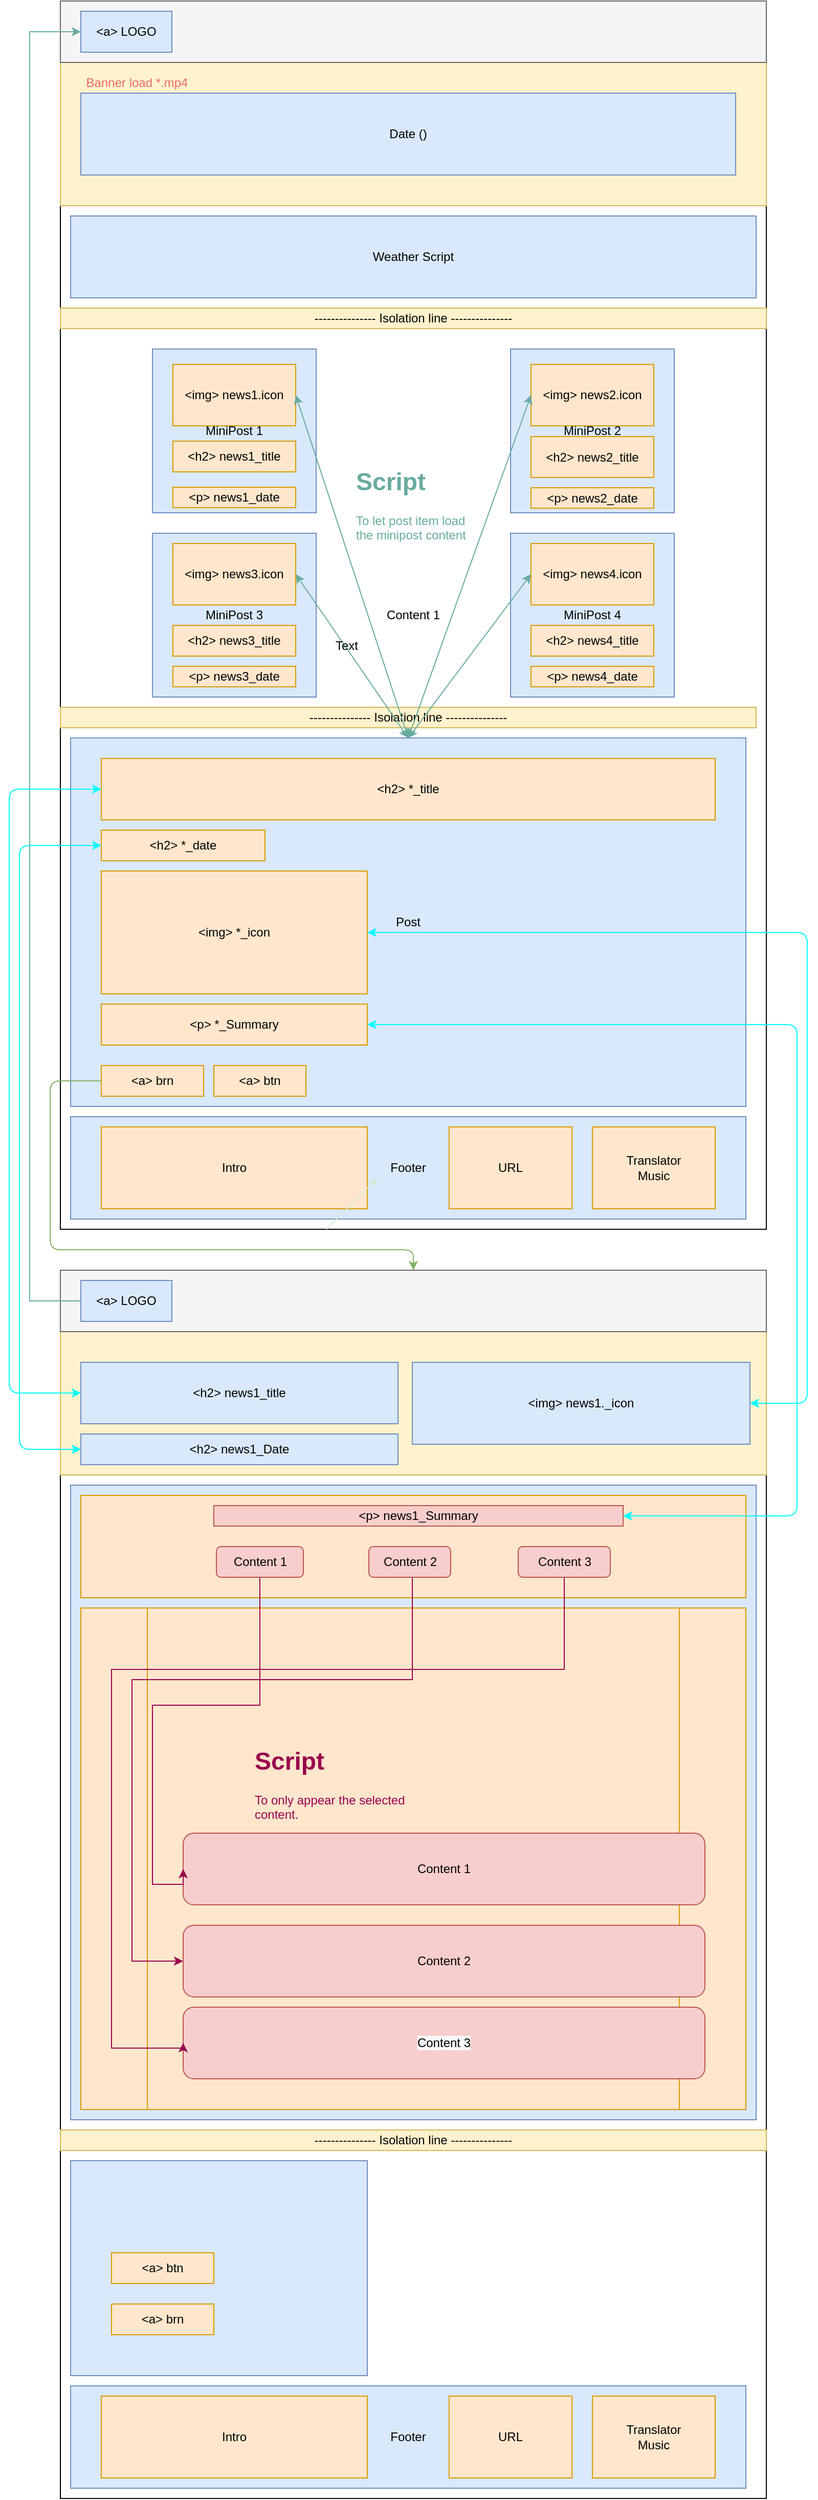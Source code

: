 <mxfile version="14.4.9" type="device" pages="5"><diagram id="9typyABDmVg6cSARtbRW" name="Page-1"><mxGraphModel dx="635" dy="640" grid="1" gridSize="10" guides="1" tooltips="1" connect="1" arrows="1" fold="1" page="1" pageScale="1" pageWidth="827" pageHeight="1169" math="0" shadow="0"><root><mxCell id="0"/><mxCell id="1" parent="0"/><mxCell id="OMmJkq0ur03tWbm0oMWy-4" value="Content 1" style="rounded=0;whiteSpace=wrap;html=1;" parent="1" vertex="1"><mxGeometry x="70" y="40" width="690" height="1200" as="geometry"/></mxCell><mxCell id="OMmJkq0ur03tWbm0oMWy-9" value="" style="rounded=0;whiteSpace=wrap;html=1;fillColor=#fff2cc;strokeColor=#d6b656;" parent="1" vertex="1"><mxGeometry x="70" y="100" width="690" height="140" as="geometry"/></mxCell><mxCell id="OMmJkq0ur03tWbm0oMWy-10" value="" style="rounded=0;whiteSpace=wrap;html=1;fillColor=#f5f5f5;strokeColor=#666666;fontColor=#333333;" parent="1" vertex="1"><mxGeometry x="70" y="40" width="690" height="60" as="geometry"/></mxCell><mxCell id="OMmJkq0ur03tWbm0oMWy-11" value="Weather Script" style="rounded=0;whiteSpace=wrap;html=1;fillColor=#dae8fc;strokeColor=#6c8ebf;" parent="1" vertex="1"><mxGeometry x="80" y="250" width="670" height="80" as="geometry"/></mxCell><mxCell id="OMmJkq0ur03tWbm0oMWy-13" value="--------------- Isolation line ---------------" style="text;html=1;strokeColor=#d6b656;fillColor=#fff2cc;align=center;verticalAlign=middle;whiteSpace=wrap;rounded=0;" parent="1" vertex="1"><mxGeometry x="70" y="340" width="690" height="20" as="geometry"/></mxCell><mxCell id="OMmJkq0ur03tWbm0oMWy-15" value="--------------- Isolation line ---------------" style="text;html=1;strokeColor=#d6b656;fillColor=#fff2cc;align=center;verticalAlign=middle;whiteSpace=wrap;rounded=0;" parent="1" vertex="1"><mxGeometry x="70" y="730" width="680" height="20" as="geometry"/></mxCell><mxCell id="OMmJkq0ur03tWbm0oMWy-16" value="Post" style="rounded=0;whiteSpace=wrap;html=1;fillColor=#dae8fc;strokeColor=#6c8ebf;" parent="1" vertex="1"><mxGeometry x="80" y="760" width="660" height="360" as="geometry"/></mxCell><mxCell id="OMmJkq0ur03tWbm0oMWy-17" value="Footer" style="rounded=0;whiteSpace=wrap;html=1;fillColor=#dae8fc;strokeColor=#6c8ebf;" parent="1" vertex="1"><mxGeometry x="80" y="1130" width="660" height="100" as="geometry"/></mxCell><mxCell id="OMmJkq0ur03tWbm0oMWy-21" value="MiniPost 4" style="whiteSpace=wrap;html=1;aspect=fixed;fillColor=#dae8fc;strokeColor=#6c8ebf;" parent="1" vertex="1"><mxGeometry x="510" y="560" width="160" height="160" as="geometry"/></mxCell><mxCell id="OMmJkq0ur03tWbm0oMWy-22" value="MiniPost 2" style="whiteSpace=wrap;html=1;aspect=fixed;fillColor=#dae8fc;strokeColor=#6c8ebf;" parent="1" vertex="1"><mxGeometry x="510" y="380" width="160" height="160" as="geometry"/></mxCell><mxCell id="OMmJkq0ur03tWbm0oMWy-23" value="MiniPost 3" style="whiteSpace=wrap;html=1;aspect=fixed;fillColor=#dae8fc;strokeColor=#6c8ebf;" parent="1" vertex="1"><mxGeometry x="160" y="560" width="160" height="160" as="geometry"/></mxCell><mxCell id="OMmJkq0ur03tWbm0oMWy-24" value="MiniPost 1" style="whiteSpace=wrap;html=1;aspect=fixed;fillColor=#dae8fc;strokeColor=#6c8ebf;" parent="1" vertex="1"><mxGeometry x="160" y="380" width="160" height="160" as="geometry"/></mxCell><mxCell id="OMmJkq0ur03tWbm0oMWy-26" value="&amp;lt;a&amp;gt; LOGO" style="rounded=0;whiteSpace=wrap;html=1;fillColor=#dae8fc;strokeColor=#6c8ebf;" parent="1" vertex="1"><mxGeometry x="90" y="50" width="89" height="40" as="geometry"/></mxCell><mxCell id="OMmJkq0ur03tWbm0oMWy-54" value="Date ()" style="rounded=0;whiteSpace=wrap;html=1;fillColor=#dae8fc;strokeColor=#6c8ebf;" parent="1" vertex="1"><mxGeometry x="90" y="130" width="640" height="80" as="geometry"/></mxCell><mxCell id="OMmJkq0ur03tWbm0oMWy-55" value="&lt;font color=&quot;#ea6b66&quot;&gt;Banner load *.mp4&lt;/font&gt;" style="text;html=1;strokeColor=none;fillColor=none;align=center;verticalAlign=middle;whiteSpace=wrap;rounded=0;" parent="1" vertex="1"><mxGeometry x="90" y="110" width="110" height="20" as="geometry"/></mxCell><mxCell id="OMmJkq0ur03tWbm0oMWy-56" value="&amp;lt;img&amp;gt; news1.icon" style="rounded=0;whiteSpace=wrap;html=1;fillColor=#ffe6cc;strokeColor=#d79b00;" parent="1" vertex="1"><mxGeometry x="180" y="395" width="120" height="60" as="geometry"/></mxCell><mxCell id="OMmJkq0ur03tWbm0oMWy-57" value="&amp;lt;h2&amp;gt; news1_title" style="rounded=0;whiteSpace=wrap;html=1;fillColor=#ffe6cc;strokeColor=#d79b00;" parent="1" vertex="1"><mxGeometry x="180" y="470" width="120" height="30" as="geometry"/></mxCell><mxCell id="OMmJkq0ur03tWbm0oMWy-58" value="&amp;lt;p&amp;gt; news1_date" style="rounded=0;whiteSpace=wrap;html=1;fillColor=#ffe6cc;strokeColor=#d79b00;" parent="1" vertex="1"><mxGeometry x="180" y="515" width="120" height="20" as="geometry"/></mxCell><mxCell id="OMmJkq0ur03tWbm0oMWy-59" value="&amp;lt;img&amp;gt; news2.icon" style="rounded=0;whiteSpace=wrap;html=1;fillColor=#ffe6cc;strokeColor=#d79b00;" parent="1" vertex="1"><mxGeometry x="530" y="395" width="120" height="60" as="geometry"/></mxCell><mxCell id="OMmJkq0ur03tWbm0oMWy-60" value="&amp;lt;h2&amp;gt; news2_title" style="rounded=0;whiteSpace=wrap;html=1;fillColor=#ffe6cc;strokeColor=#d79b00;" parent="1" vertex="1"><mxGeometry x="530" y="465.5" width="120" height="40" as="geometry"/></mxCell><mxCell id="OMmJkq0ur03tWbm0oMWy-61" value="&amp;lt;p&amp;gt; news2_date" style="rounded=0;whiteSpace=wrap;html=1;fillColor=#ffe6cc;strokeColor=#d79b00;" parent="1" vertex="1"><mxGeometry x="530" y="515.5" width="120" height="20" as="geometry"/></mxCell><mxCell id="OMmJkq0ur03tWbm0oMWy-63" value="&amp;lt;img&amp;gt; news3.icon" style="rounded=0;whiteSpace=wrap;html=1;fillColor=#ffe6cc;strokeColor=#d79b00;" parent="1" vertex="1"><mxGeometry x="180" y="570" width="120" height="60" as="geometry"/></mxCell><mxCell id="OMmJkq0ur03tWbm0oMWy-64" value="&amp;lt;h2&amp;gt; news3_title" style="rounded=0;whiteSpace=wrap;html=1;fillColor=#ffe6cc;strokeColor=#d79b00;" parent="1" vertex="1"><mxGeometry x="180" y="650" width="120" height="30" as="geometry"/></mxCell><mxCell id="OMmJkq0ur03tWbm0oMWy-65" value="&amp;lt;p&amp;gt; news3_date" style="rounded=0;whiteSpace=wrap;html=1;fillColor=#ffe6cc;strokeColor=#d79b00;" parent="1" vertex="1"><mxGeometry x="180" y="690" width="120" height="20" as="geometry"/></mxCell><mxCell id="OMmJkq0ur03tWbm0oMWy-66" value="&amp;lt;img&amp;gt; news4.icon" style="rounded=0;whiteSpace=wrap;html=1;fillColor=#ffe6cc;strokeColor=#d79b00;" parent="1" vertex="1"><mxGeometry x="530" y="570" width="120" height="60" as="geometry"/></mxCell><mxCell id="OMmJkq0ur03tWbm0oMWy-67" value="&amp;lt;h2&amp;gt; news4_title" style="rounded=0;whiteSpace=wrap;html=1;fillColor=#ffe6cc;strokeColor=#d79b00;" parent="1" vertex="1"><mxGeometry x="530" y="650" width="120" height="30" as="geometry"/></mxCell><mxCell id="OMmJkq0ur03tWbm0oMWy-68" value="&amp;lt;p&amp;gt; news4_date" style="rounded=0;whiteSpace=wrap;html=1;fillColor=#ffe6cc;strokeColor=#d79b00;" parent="1" vertex="1"><mxGeometry x="530" y="690" width="120" height="20" as="geometry"/></mxCell><mxCell id="OMmJkq0ur03tWbm0oMWy-72" value="&amp;lt;h2&amp;gt; *_title" style="rounded=0;whiteSpace=wrap;html=1;fillColor=#ffe6cc;strokeColor=#d79b00;" parent="1" vertex="1"><mxGeometry x="110" y="780" width="600" height="60" as="geometry"/></mxCell><mxCell id="OMmJkq0ur03tWbm0oMWy-73" value="&amp;lt;h2&amp;gt; *_date" style="rounded=0;whiteSpace=wrap;html=1;fillColor=#ffe6cc;strokeColor=#d79b00;" parent="1" vertex="1"><mxGeometry x="110" y="850" width="160" height="30" as="geometry"/></mxCell><mxCell id="OMmJkq0ur03tWbm0oMWy-74" value="&amp;lt;img&amp;gt; *_icon" style="rounded=0;whiteSpace=wrap;html=1;fillColor=#ffe6cc;strokeColor=#d79b00;" parent="1" vertex="1"><mxGeometry x="110" y="890" width="260" height="120" as="geometry"/></mxCell><mxCell id="OMmJkq0ur03tWbm0oMWy-75" value="&amp;lt;p&amp;gt; *_Summary" style="rounded=0;whiteSpace=wrap;html=1;fillColor=#ffe6cc;strokeColor=#d79b00;" parent="1" vertex="1"><mxGeometry x="110" y="1020" width="260" height="40" as="geometry"/></mxCell><mxCell id="OMmJkq0ur03tWbm0oMWy-76" value="&amp;lt;a&amp;gt; brn" style="rounded=0;whiteSpace=wrap;html=1;fillColor=#ffe6cc;strokeColor=#d79b00;" parent="1" vertex="1"><mxGeometry x="110" y="1080" width="100" height="30" as="geometry"/></mxCell><mxCell id="OMmJkq0ur03tWbm0oMWy-77" value="&amp;lt;a&amp;gt; btn" style="rounded=0;whiteSpace=wrap;html=1;fillColor=#ffe6cc;strokeColor=#d79b00;" parent="1" vertex="1"><mxGeometry x="220" y="1080" width="90" height="30" as="geometry"/></mxCell><mxCell id="jbKFCvFWZs56fOFizXFR-1" value="Intro" style="rounded=0;whiteSpace=wrap;html=1;fillColor=#ffe6cc;strokeColor=#d79b00;" parent="1" vertex="1"><mxGeometry x="110" y="1140" width="260" height="80" as="geometry"/></mxCell><mxCell id="jbKFCvFWZs56fOFizXFR-2" value="URL" style="rounded=0;whiteSpace=wrap;html=1;fillColor=#ffe6cc;strokeColor=#d79b00;" parent="1" vertex="1"><mxGeometry x="450" y="1140" width="120" height="80" as="geometry"/></mxCell><mxCell id="jbKFCvFWZs56fOFizXFR-3" value="Translator&lt;br&gt;Music" style="rounded=0;whiteSpace=wrap;html=1;fillColor=#ffe6cc;strokeColor=#d79b00;" parent="1" vertex="1"><mxGeometry x="590" y="1140" width="120" height="80" as="geometry"/></mxCell><mxCell id="jbKFCvFWZs56fOFizXFR-5" value="Content 1" style="rounded=0;whiteSpace=wrap;html=1;" parent="1" vertex="1"><mxGeometry x="70" y="1280" width="690" height="1200" as="geometry"/></mxCell><mxCell id="jbKFCvFWZs56fOFizXFR-6" value="" style="rounded=0;whiteSpace=wrap;html=1;fillColor=#fff2cc;strokeColor=#d6b656;" parent="1" vertex="1"><mxGeometry x="70" y="1340" width="690" height="140" as="geometry"/></mxCell><mxCell id="jbKFCvFWZs56fOFizXFR-7" value="" style="rounded=0;whiteSpace=wrap;html=1;fillColor=#f5f5f5;strokeColor=#666666;fontColor=#333333;" parent="1" vertex="1"><mxGeometry x="70" y="1280" width="690" height="60" as="geometry"/></mxCell><mxCell id="jbKFCvFWZs56fOFizXFR-10" value="--------------- Isolation line ---------------" style="text;html=1;strokeColor=#d6b656;fillColor=#fff2cc;align=center;verticalAlign=middle;whiteSpace=wrap;rounded=0;" parent="1" vertex="1"><mxGeometry x="70" y="2120" width="690" height="20" as="geometry"/></mxCell><mxCell id="jbKFCvFWZs56fOFizXFR-11" value="" style="rounded=0;whiteSpace=wrap;html=1;fillColor=#dae8fc;strokeColor=#6c8ebf;" parent="1" vertex="1"><mxGeometry x="80" y="2150" width="290" height="210" as="geometry"/></mxCell><mxCell id="jbKFCvFWZs56fOFizXFR-12" value="Footer" style="rounded=0;whiteSpace=wrap;html=1;fillColor=#dae8fc;strokeColor=#6c8ebf;" parent="1" vertex="1"><mxGeometry x="80" y="2370" width="660" height="100" as="geometry"/></mxCell><mxCell id="jbKFCvFWZs56fOFizXFR-42" style="edgeStyle=orthogonalEdgeStyle;rounded=0;orthogonalLoop=1;jettySize=auto;html=1;exitX=0;exitY=0.5;exitDx=0;exitDy=0;strokeColor=#67AB9F;entryX=0;entryY=0.5;entryDx=0;entryDy=0;" parent="1" source="jbKFCvFWZs56fOFizXFR-17" target="OMmJkq0ur03tWbm0oMWy-26" edge="1"><mxGeometry relative="1" as="geometry"><mxPoint x="40" y="70" as="targetPoint"/><Array as="points"><mxPoint x="40" y="1310"/><mxPoint x="40" y="70"/></Array></mxGeometry></mxCell><mxCell id="jbKFCvFWZs56fOFizXFR-17" value="&amp;lt;a&amp;gt; LOGO" style="rounded=0;whiteSpace=wrap;html=1;fillColor=#dae8fc;strokeColor=#6c8ebf;" parent="1" vertex="1"><mxGeometry x="90" y="1290" width="89" height="40" as="geometry"/></mxCell><mxCell id="jbKFCvFWZs56fOFizXFR-18" value="&amp;lt;h2&amp;gt; news1_title" style="rounded=0;whiteSpace=wrap;html=1;fillColor=#dae8fc;strokeColor=#6c8ebf;" parent="1" vertex="1"><mxGeometry x="90" y="1370" width="310" height="60" as="geometry"/></mxCell><mxCell id="jbKFCvFWZs56fOFizXFR-36" value="&amp;lt;a&amp;gt; brn" style="rounded=0;whiteSpace=wrap;html=1;fillColor=#ffe6cc;strokeColor=#d79b00;" parent="1" vertex="1"><mxGeometry x="120" y="2290" width="100" height="30" as="geometry"/></mxCell><mxCell id="jbKFCvFWZs56fOFizXFR-37" value="&amp;lt;a&amp;gt; btn" style="rounded=0;whiteSpace=wrap;html=1;fillColor=#ffe6cc;strokeColor=#d79b00;" parent="1" vertex="1"><mxGeometry x="120" y="2240" width="100" height="30" as="geometry"/></mxCell><mxCell id="jbKFCvFWZs56fOFizXFR-38" value="Intro" style="rounded=0;whiteSpace=wrap;html=1;fillColor=#ffe6cc;strokeColor=#d79b00;" parent="1" vertex="1"><mxGeometry x="110" y="2380" width="260" height="80" as="geometry"/></mxCell><mxCell id="jbKFCvFWZs56fOFizXFR-39" value="URL" style="rounded=0;whiteSpace=wrap;html=1;fillColor=#ffe6cc;strokeColor=#d79b00;" parent="1" vertex="1"><mxGeometry x="450" y="2380" width="120" height="80" as="geometry"/></mxCell><mxCell id="jbKFCvFWZs56fOFizXFR-40" value="Translator&lt;br&gt;Music" style="rounded=0;whiteSpace=wrap;html=1;fillColor=#ffe6cc;strokeColor=#d79b00;" parent="1" vertex="1"><mxGeometry x="590" y="2380" width="120" height="80" as="geometry"/></mxCell><mxCell id="jbKFCvFWZs56fOFizXFR-41" value="" style="endArrow=classic;html=1;strokeColor=#D5E8D4;" parent="1" edge="1"><mxGeometry width="50" height="50" relative="1" as="geometry"><mxPoint x="330" y="1240" as="sourcePoint"/><mxPoint x="380" y="1190" as="targetPoint"/></mxGeometry></mxCell><mxCell id="jbKFCvFWZs56fOFizXFR-43" value="" style="endArrow=classic;startArrow=classic;html=1;strokeColor=#67AB9F;exitX=1;exitY=0.5;exitDx=0;exitDy=0;entryX=0.5;entryY=0;entryDx=0;entryDy=0;" parent="1" source="OMmJkq0ur03tWbm0oMWy-56" target="OMmJkq0ur03tWbm0oMWy-16" edge="1"><mxGeometry width="50" height="50" relative="1" as="geometry"><mxPoint x="330" y="620" as="sourcePoint"/><mxPoint x="380" y="570" as="targetPoint"/></mxGeometry></mxCell><mxCell id="jbKFCvFWZs56fOFizXFR-44" value="" style="endArrow=classic;startArrow=classic;html=1;strokeColor=#67AB9F;exitX=1;exitY=0.5;exitDx=0;exitDy=0;entryX=0.5;entryY=0;entryDx=0;entryDy=0;" parent="1" source="OMmJkq0ur03tWbm0oMWy-63" target="OMmJkq0ur03tWbm0oMWy-16" edge="1"><mxGeometry width="50" height="50" relative="1" as="geometry"><mxPoint x="330" y="690" as="sourcePoint"/><mxPoint x="380" y="640" as="targetPoint"/></mxGeometry></mxCell><mxCell id="jbKFCvFWZs56fOFizXFR-45" value="" style="endArrow=classic;startArrow=classic;html=1;strokeColor=#67AB9F;entryX=0;entryY=0.5;entryDx=0;entryDy=0;exitX=0.5;exitY=0;exitDx=0;exitDy=0;" parent="1" source="OMmJkq0ur03tWbm0oMWy-16" target="OMmJkq0ur03tWbm0oMWy-59" edge="1"><mxGeometry width="50" height="50" relative="1" as="geometry"><mxPoint x="330" y="690" as="sourcePoint"/><mxPoint x="380" y="640" as="targetPoint"/></mxGeometry></mxCell><mxCell id="jbKFCvFWZs56fOFizXFR-46" value="" style="endArrow=classic;startArrow=classic;html=1;strokeColor=#67AB9F;entryX=0;entryY=0.5;entryDx=0;entryDy=0;exitX=0.5;exitY=0;exitDx=0;exitDy=0;" parent="1" source="OMmJkq0ur03tWbm0oMWy-16" target="OMmJkq0ur03tWbm0oMWy-66" edge="1"><mxGeometry width="50" height="50" relative="1" as="geometry"><mxPoint x="330" y="540" as="sourcePoint"/><mxPoint x="380" y="490" as="targetPoint"/></mxGeometry></mxCell><mxCell id="jbKFCvFWZs56fOFizXFR-47" value="Text" style="text;html=1;strokeColor=none;fillColor=none;align=center;verticalAlign=middle;whiteSpace=wrap;rounded=0;" parent="1" vertex="1"><mxGeometry x="330" y="660" width="40" height="20" as="geometry"/></mxCell><mxCell id="jbKFCvFWZs56fOFizXFR-48" value="&lt;h1&gt;Script&lt;/h1&gt;&lt;div&gt;To let post item load the minipost content&lt;/div&gt;" style="text;html=1;strokeColor=none;fillColor=none;spacing=5;spacingTop=-20;whiteSpace=wrap;overflow=hidden;rounded=0;fontColor=#67AB9F;" parent="1" vertex="1"><mxGeometry x="354" y="490" width="120" height="120" as="geometry"/></mxCell><mxCell id="jbKFCvFWZs56fOFizXFR-49" value="&amp;lt;img&amp;gt; news1._icon" style="rounded=0;whiteSpace=wrap;html=1;fillColor=#dae8fc;strokeColor=#6c8ebf;" parent="1" vertex="1"><mxGeometry x="414" y="1370" width="330" height="80" as="geometry"/></mxCell><mxCell id="jbKFCvFWZs56fOFizXFR-51" value="" style="rounded=0;whiteSpace=wrap;html=1;fillColor=#dae8fc;strokeColor=#6c8ebf;" parent="1" vertex="1"><mxGeometry x="80" y="1490" width="670" height="620" as="geometry"/></mxCell><mxCell id="jbKFCvFWZs56fOFizXFR-52" value="" style="rounded=0;whiteSpace=wrap;html=1;fillColor=#ffe6cc;strokeColor=#d79b00;" parent="1" vertex="1"><mxGeometry x="90" y="1500" width="650" height="100" as="geometry"/></mxCell><mxCell id="jbKFCvFWZs56fOFizXFR-54" value="" style="shape=process;whiteSpace=wrap;html=1;backgroundOutline=1;fillColor=#ffe6cc;strokeColor=#d79b00;" parent="1" vertex="1"><mxGeometry x="90" y="1610" width="650" height="490" as="geometry"/></mxCell><mxCell id="jbKFCvFWZs56fOFizXFR-57" value="&lt;span&gt;Content 1&lt;/span&gt;" style="rounded=1;whiteSpace=wrap;html=1;fillColor=#f8cecc;strokeColor=#b85450;" parent="1" vertex="1"><mxGeometry x="190" y="1830" width="510" height="70" as="geometry"/></mxCell><mxCell id="jbKFCvFWZs56fOFizXFR-58" value="&lt;span&gt;Content 2&lt;/span&gt;" style="rounded=1;whiteSpace=wrap;html=1;fillColor=#f8cecc;strokeColor=#b85450;" parent="1" vertex="1"><mxGeometry x="190" y="1920" width="510" height="70" as="geometry"/></mxCell><mxCell id="jbKFCvFWZs56fOFizXFR-59" value="&#10;&#10;&lt;span style=&quot;color: rgb(0, 0, 0); font-family: helvetica; font-size: 12px; font-style: normal; font-weight: 400; letter-spacing: normal; text-align: center; text-indent: 0px; text-transform: none; word-spacing: 0px; background-color: rgb(248, 249, 250); display: inline; float: none;&quot;&gt;Content 3&lt;/span&gt;&#10;&#10;" style="rounded=1;whiteSpace=wrap;html=1;fillColor=#f8cecc;strokeColor=#b85450;" parent="1" vertex="1"><mxGeometry x="190" y="2000" width="510" height="70" as="geometry"/></mxCell><mxCell id="jbKFCvFWZs56fOFizXFR-66" style="edgeStyle=orthogonalEdgeStyle;rounded=0;orthogonalLoop=1;jettySize=auto;html=1;entryX=0;entryY=0.5;entryDx=0;entryDy=0;fontColor=#67AB9F;strokeColor=#99004D;" parent="1" source="jbKFCvFWZs56fOFizXFR-60" target="jbKFCvFWZs56fOFizXFR-57" edge="1"><mxGeometry relative="1" as="geometry"><Array as="points"><mxPoint x="160" y="1705"/><mxPoint x="160" y="1880"/></Array></mxGeometry></mxCell><mxCell id="jbKFCvFWZs56fOFizXFR-60" value="Content 1" style="rounded=1;whiteSpace=wrap;html=1;fillColor=#f8cecc;strokeColor=#b85450;" parent="1" vertex="1"><mxGeometry x="222.5" y="1550" width="85" height="30" as="geometry"/></mxCell><mxCell id="jbKFCvFWZs56fOFizXFR-68" style="edgeStyle=orthogonalEdgeStyle;rounded=0;orthogonalLoop=1;jettySize=auto;html=1;entryX=0;entryY=0.5;entryDx=0;entryDy=0;strokeColor=#99004D;fontColor=#67AB9F;" parent="1" source="jbKFCvFWZs56fOFizXFR-61" target="jbKFCvFWZs56fOFizXFR-58" edge="1"><mxGeometry relative="1" as="geometry"><Array as="points"><mxPoint x="414" y="1680"/><mxPoint x="140" y="1680"/><mxPoint x="140" y="1955"/></Array></mxGeometry></mxCell><mxCell id="jbKFCvFWZs56fOFizXFR-61" value="Content 2" style="rounded=1;whiteSpace=wrap;html=1;fillColor=#f8cecc;strokeColor=#b85450;" parent="1" vertex="1"><mxGeometry x="371.5" y="1550" width="80" height="30" as="geometry"/></mxCell><mxCell id="jbKFCvFWZs56fOFizXFR-71" style="edgeStyle=orthogonalEdgeStyle;rounded=0;orthogonalLoop=1;jettySize=auto;html=1;exitX=0.5;exitY=1;exitDx=0;exitDy=0;entryX=0;entryY=0.5;entryDx=0;entryDy=0;strokeColor=#99004D;fontColor=#67AB9F;" parent="1" source="jbKFCvFWZs56fOFizXFR-62" target="jbKFCvFWZs56fOFizXFR-59" edge="1"><mxGeometry relative="1" as="geometry"><Array as="points"><mxPoint x="563" y="1670"/><mxPoint x="120" y="1670"/><mxPoint x="120" y="2040"/><mxPoint x="190" y="2040"/></Array></mxGeometry></mxCell><mxCell id="jbKFCvFWZs56fOFizXFR-62" value="Content 3" style="rounded=1;whiteSpace=wrap;html=1;fillColor=#f8cecc;strokeColor=#b85450;" parent="1" vertex="1"><mxGeometry x="517.5" y="1550" width="90" height="30" as="geometry"/></mxCell><mxCell id="jbKFCvFWZs56fOFizXFR-63" value="&lt;span&gt;&amp;lt;p&amp;gt; news1_Summary&lt;/span&gt;" style="rounded=0;whiteSpace=wrap;html=1;fillColor=#f8cecc;strokeColor=#b85450;" parent="1" vertex="1"><mxGeometry x="220" y="1510" width="400" height="20" as="geometry"/></mxCell><mxCell id="jbKFCvFWZs56fOFizXFR-73" value="" style="endArrow=classic;startArrow=classic;html=1;fontColor=#67AB9F;strokeColor=#00FFFF;entryX=0;entryY=0.5;entryDx=0;entryDy=0;exitX=0;exitY=0.5;exitDx=0;exitDy=0;" parent="1" source="jbKFCvFWZs56fOFizXFR-18" target="OMmJkq0ur03tWbm0oMWy-72" edge="1"><mxGeometry width="50" height="50" relative="1" as="geometry"><mxPoint x="10" y="810" as="sourcePoint"/><mxPoint x="380" y="800" as="targetPoint"/><Array as="points"><mxPoint x="20" y="1400"/><mxPoint x="20" y="1110"/><mxPoint x="20" y="810"/></Array></mxGeometry></mxCell><mxCell id="jbKFCvFWZs56fOFizXFR-74" value="" style="endArrow=classic;startArrow=classic;html=1;strokeColor=#00FFFF;fontColor=#67AB9F;exitX=1;exitY=0.5;exitDx=0;exitDy=0;entryX=1;entryY=0.5;entryDx=0;entryDy=0;" parent="1" source="OMmJkq0ur03tWbm0oMWy-74" target="jbKFCvFWZs56fOFizXFR-49" edge="1"><mxGeometry width="50" height="50" relative="1" as="geometry"><mxPoint x="414" y="965" as="sourcePoint"/><mxPoint x="790" y="950" as="targetPoint"/><Array as="points"><mxPoint x="800" y="950"/><mxPoint x="800" y="1410"/></Array></mxGeometry></mxCell><mxCell id="jbKFCvFWZs56fOFizXFR-75" value="" style="endArrow=classic;startArrow=classic;html=1;strokeColor=#00FFFF;fontColor=#67AB9F;exitX=1;exitY=0.5;exitDx=0;exitDy=0;entryX=1;entryY=0.5;entryDx=0;entryDy=0;" parent="1" source="OMmJkq0ur03tWbm0oMWy-75" target="jbKFCvFWZs56fOFizXFR-63" edge="1"><mxGeometry width="50" height="50" relative="1" as="geometry"><mxPoint x="330" y="1090" as="sourcePoint"/><mxPoint x="380" y="1040" as="targetPoint"/><Array as="points"><mxPoint x="790" y="1040"/><mxPoint x="790" y="1520"/></Array></mxGeometry></mxCell><mxCell id="jbKFCvFWZs56fOFizXFR-76" value="" style="endArrow=classic;html=1;strokeColor=#82b366;fontColor=#67AB9F;exitX=0;exitY=0.5;exitDx=0;exitDy=0;entryX=0.5;entryY=0;entryDx=0;entryDy=0;fillColor=#d5e8d4;" parent="1" source="OMmJkq0ur03tWbm0oMWy-76" target="jbKFCvFWZs56fOFizXFR-7" edge="1"><mxGeometry width="50" height="50" relative="1" as="geometry"><mxPoint x="330" y="1170" as="sourcePoint"/><mxPoint x="380" y="1120" as="targetPoint"/><Array as="points"><mxPoint x="60" y="1095"/><mxPoint x="60" y="1260"/><mxPoint x="240" y="1260"/><mxPoint x="415" y="1260"/></Array></mxGeometry></mxCell><mxCell id="jbKFCvFWZs56fOFizXFR-78" value="&lt;h1&gt;&lt;font color=&quot;#99004d&quot;&gt;Script&lt;/font&gt;&lt;/h1&gt;&lt;p&gt;&lt;font color=&quot;#99004d&quot;&gt;To only appear the selected content.&lt;/font&gt;&lt;/p&gt;" style="text;html=1;strokeColor=none;fillColor=none;spacing=5;spacingTop=-20;whiteSpace=wrap;overflow=hidden;rounded=0;fontColor=#67AB9F;" parent="1" vertex="1"><mxGeometry x="255" y="1740" width="190" height="120" as="geometry"/></mxCell><mxCell id="jbKFCvFWZs56fOFizXFR-79" value="&amp;lt;h2&amp;gt; news1_Date" style="rounded=0;whiteSpace=wrap;html=1;fillColor=#dae8fc;strokeColor=#6c8ebf;" parent="1" vertex="1"><mxGeometry x="90" y="1440" width="310" height="30" as="geometry"/></mxCell><mxCell id="jbKFCvFWZs56fOFizXFR-83" value="" style="endArrow=classic;startArrow=classic;html=1;strokeColor=#00FFFF;fontColor=#67AB9F;exitX=0;exitY=0.5;exitDx=0;exitDy=0;entryX=0;entryY=0.5;entryDx=0;entryDy=0;" parent="1" source="jbKFCvFWZs56fOFizXFR-79" target="OMmJkq0ur03tWbm0oMWy-73" edge="1"><mxGeometry width="50" height="50" relative="1" as="geometry"><mxPoint x="330" y="1480" as="sourcePoint"/><mxPoint x="380" y="1430" as="targetPoint"/><Array as="points"><mxPoint x="30" y="1455"/><mxPoint x="30" y="1160"/><mxPoint x="30" y="865"/></Array></mxGeometry></mxCell></root></mxGraphModel></diagram><diagram id="vreqoq0GJQ4lrz58BATb" name="Page-2"><mxGraphModel dx="849" dy="583" grid="1" gridSize="10" guides="1" tooltips="1" connect="1" arrows="1" fold="1" page="1" pageScale="1" pageWidth="827" pageHeight="1169" math="0" shadow="0"><root><mxCell id="L75gHe5YK0rcilWsm7oG-0"/><mxCell id="L75gHe5YK0rcilWsm7oG-1" parent="L75gHe5YK0rcilWsm7oG-0"/><mxCell id="2gTZQ1qhpzfpUAT8DD3s-0" value="Content 1" style="rounded=0;whiteSpace=wrap;html=1;" vertex="1" parent="L75gHe5YK0rcilWsm7oG-1"><mxGeometry x="70" y="40" width="690" height="1200" as="geometry"/></mxCell><mxCell id="2gTZQ1qhpzfpUAT8DD3s-1" value="" style="rounded=0;whiteSpace=wrap;html=1;fillColor=#fff2cc;strokeColor=#d6b656;" vertex="1" parent="L75gHe5YK0rcilWsm7oG-1"><mxGeometry x="70" y="100" width="690" height="140" as="geometry"/></mxCell><mxCell id="2gTZQ1qhpzfpUAT8DD3s-2" value="" style="rounded=0;whiteSpace=wrap;html=1;fillColor=#f5f5f5;strokeColor=#666666;fontColor=#333333;" vertex="1" parent="L75gHe5YK0rcilWsm7oG-1"><mxGeometry x="70" y="40" width="690" height="60" as="geometry"/></mxCell><mxCell id="2gTZQ1qhpzfpUAT8DD3s-3" value="Weather Script" style="rounded=0;whiteSpace=wrap;html=1;fillColor=#dae8fc;strokeColor=#6c8ebf;" vertex="1" parent="L75gHe5YK0rcilWsm7oG-1"><mxGeometry x="80" y="250" width="670" height="80" as="geometry"/></mxCell><mxCell id="2gTZQ1qhpzfpUAT8DD3s-4" value="--------------- Isolation line ---------------" style="text;html=1;strokeColor=#d6b656;fillColor=#fff2cc;align=center;verticalAlign=middle;whiteSpace=wrap;rounded=0;" vertex="1" parent="L75gHe5YK0rcilWsm7oG-1"><mxGeometry x="70" y="340" width="690" height="20" as="geometry"/></mxCell><mxCell id="2gTZQ1qhpzfpUAT8DD3s-5" value="--------------- Isolation line ---------------" style="text;html=1;strokeColor=#d6b656;fillColor=#fff2cc;align=center;verticalAlign=middle;whiteSpace=wrap;rounded=0;" vertex="1" parent="L75gHe5YK0rcilWsm7oG-1"><mxGeometry x="70" y="730" width="680" height="20" as="geometry"/></mxCell><mxCell id="2gTZQ1qhpzfpUAT8DD3s-6" value="Post" style="rounded=0;whiteSpace=wrap;html=1;fillColor=#dae8fc;strokeColor=#6c8ebf;" vertex="1" parent="L75gHe5YK0rcilWsm7oG-1"><mxGeometry x="80" y="760" width="660" height="360" as="geometry"/></mxCell><mxCell id="2gTZQ1qhpzfpUAT8DD3s-7" value="Footer" style="rounded=0;whiteSpace=wrap;html=1;fillColor=#dae8fc;strokeColor=#6c8ebf;" vertex="1" parent="L75gHe5YK0rcilWsm7oG-1"><mxGeometry x="80" y="1130" width="660" height="100" as="geometry"/></mxCell><mxCell id="2gTZQ1qhpzfpUAT8DD3s-8" value="MiniPost 4" style="whiteSpace=wrap;html=1;aspect=fixed;fillColor=#dae8fc;strokeColor=#6c8ebf;" vertex="1" parent="L75gHe5YK0rcilWsm7oG-1"><mxGeometry x="510" y="560" width="160" height="160" as="geometry"/></mxCell><mxCell id="2gTZQ1qhpzfpUAT8DD3s-9" value="MiniPost 2" style="whiteSpace=wrap;html=1;aspect=fixed;fillColor=#dae8fc;strokeColor=#6c8ebf;" vertex="1" parent="L75gHe5YK0rcilWsm7oG-1"><mxGeometry x="510" y="380" width="160" height="160" as="geometry"/></mxCell><mxCell id="2gTZQ1qhpzfpUAT8DD3s-10" value="MiniPost 3" style="whiteSpace=wrap;html=1;aspect=fixed;fillColor=#dae8fc;strokeColor=#6c8ebf;" vertex="1" parent="L75gHe5YK0rcilWsm7oG-1"><mxGeometry x="160" y="560" width="160" height="160" as="geometry"/></mxCell><mxCell id="2gTZQ1qhpzfpUAT8DD3s-11" value="MiniPost 1" style="whiteSpace=wrap;html=1;aspect=fixed;fillColor=#dae8fc;strokeColor=#6c8ebf;" vertex="1" parent="L75gHe5YK0rcilWsm7oG-1"><mxGeometry x="160" y="380" width="160" height="160" as="geometry"/></mxCell><mxCell id="2gTZQ1qhpzfpUAT8DD3s-12" value="&amp;lt;a&amp;gt; LOGO" style="rounded=0;whiteSpace=wrap;html=1;fillColor=#dae8fc;strokeColor=#6c8ebf;" vertex="1" parent="L75gHe5YK0rcilWsm7oG-1"><mxGeometry x="90" y="50" width="89" height="40" as="geometry"/></mxCell><mxCell id="2gTZQ1qhpzfpUAT8DD3s-13" value="Date ()" style="rounded=0;whiteSpace=wrap;html=1;fillColor=#dae8fc;strokeColor=#6c8ebf;" vertex="1" parent="L75gHe5YK0rcilWsm7oG-1"><mxGeometry x="90" y="130" width="640" height="80" as="geometry"/></mxCell><mxCell id="2gTZQ1qhpzfpUAT8DD3s-14" value="&lt;font color=&quot;#ea6b66&quot;&gt;Banner load *.mp4&lt;/font&gt;" style="text;html=1;strokeColor=none;fillColor=none;align=center;verticalAlign=middle;whiteSpace=wrap;rounded=0;" vertex="1" parent="L75gHe5YK0rcilWsm7oG-1"><mxGeometry x="90" y="110" width="110" height="20" as="geometry"/></mxCell><mxCell id="2gTZQ1qhpzfpUAT8DD3s-15" value="&amp;lt;img&amp;gt; news1.icon" style="rounded=0;whiteSpace=wrap;html=1;fillColor=#ffe6cc;strokeColor=#d79b00;" vertex="1" parent="L75gHe5YK0rcilWsm7oG-1"><mxGeometry x="180" y="395" width="120" height="60" as="geometry"/></mxCell><mxCell id="2gTZQ1qhpzfpUAT8DD3s-16" value="&amp;lt;h2&amp;gt; news1_title" style="rounded=0;whiteSpace=wrap;html=1;fillColor=#ffe6cc;strokeColor=#d79b00;" vertex="1" parent="L75gHe5YK0rcilWsm7oG-1"><mxGeometry x="180" y="470" width="120" height="30" as="geometry"/></mxCell><mxCell id="2gTZQ1qhpzfpUAT8DD3s-17" value="&amp;lt;p&amp;gt; news1_date" style="rounded=0;whiteSpace=wrap;html=1;fillColor=#ffe6cc;strokeColor=#d79b00;" vertex="1" parent="L75gHe5YK0rcilWsm7oG-1"><mxGeometry x="180" y="515" width="120" height="20" as="geometry"/></mxCell><mxCell id="2gTZQ1qhpzfpUAT8DD3s-18" value="&amp;lt;img&amp;gt; news2.icon" style="rounded=0;whiteSpace=wrap;html=1;fillColor=#ffe6cc;strokeColor=#d79b00;" vertex="1" parent="L75gHe5YK0rcilWsm7oG-1"><mxGeometry x="530" y="395" width="120" height="60" as="geometry"/></mxCell><mxCell id="2gTZQ1qhpzfpUAT8DD3s-19" value="&amp;lt;h2&amp;gt; news2_title" style="rounded=0;whiteSpace=wrap;html=1;fillColor=#ffe6cc;strokeColor=#d79b00;" vertex="1" parent="L75gHe5YK0rcilWsm7oG-1"><mxGeometry x="530" y="465.5" width="120" height="40" as="geometry"/></mxCell><mxCell id="2gTZQ1qhpzfpUAT8DD3s-20" value="&amp;lt;p&amp;gt; news2_date" style="rounded=0;whiteSpace=wrap;html=1;fillColor=#ffe6cc;strokeColor=#d79b00;" vertex="1" parent="L75gHe5YK0rcilWsm7oG-1"><mxGeometry x="530" y="515.5" width="120" height="20" as="geometry"/></mxCell><mxCell id="2gTZQ1qhpzfpUAT8DD3s-21" value="&amp;lt;img&amp;gt; news3.icon" style="rounded=0;whiteSpace=wrap;html=1;fillColor=#ffe6cc;strokeColor=#d79b00;" vertex="1" parent="L75gHe5YK0rcilWsm7oG-1"><mxGeometry x="180" y="570" width="120" height="60" as="geometry"/></mxCell><mxCell id="2gTZQ1qhpzfpUAT8DD3s-22" value="&amp;lt;h2&amp;gt; news3_title" style="rounded=0;whiteSpace=wrap;html=1;fillColor=#ffe6cc;strokeColor=#d79b00;" vertex="1" parent="L75gHe5YK0rcilWsm7oG-1"><mxGeometry x="180" y="650" width="120" height="30" as="geometry"/></mxCell><mxCell id="2gTZQ1qhpzfpUAT8DD3s-23" value="&amp;lt;p&amp;gt; news3_date" style="rounded=0;whiteSpace=wrap;html=1;fillColor=#ffe6cc;strokeColor=#d79b00;" vertex="1" parent="L75gHe5YK0rcilWsm7oG-1"><mxGeometry x="180" y="690" width="120" height="20" as="geometry"/></mxCell><mxCell id="2gTZQ1qhpzfpUAT8DD3s-24" value="&amp;lt;img&amp;gt; news4.icon" style="rounded=0;whiteSpace=wrap;html=1;fillColor=#ffe6cc;strokeColor=#d79b00;" vertex="1" parent="L75gHe5YK0rcilWsm7oG-1"><mxGeometry x="530" y="570" width="120" height="60" as="geometry"/></mxCell><mxCell id="2gTZQ1qhpzfpUAT8DD3s-25" value="&amp;lt;h2&amp;gt; news4_title" style="rounded=0;whiteSpace=wrap;html=1;fillColor=#ffe6cc;strokeColor=#d79b00;" vertex="1" parent="L75gHe5YK0rcilWsm7oG-1"><mxGeometry x="530" y="650" width="120" height="30" as="geometry"/></mxCell><mxCell id="2gTZQ1qhpzfpUAT8DD3s-26" value="&amp;lt;p&amp;gt; news4_date" style="rounded=0;whiteSpace=wrap;html=1;fillColor=#ffe6cc;strokeColor=#d79b00;" vertex="1" parent="L75gHe5YK0rcilWsm7oG-1"><mxGeometry x="530" y="690" width="120" height="20" as="geometry"/></mxCell><mxCell id="2gTZQ1qhpzfpUAT8DD3s-27" value="&amp;lt;h2&amp;gt; *_title" style="rounded=0;whiteSpace=wrap;html=1;fillColor=#ffe6cc;strokeColor=#d79b00;" vertex="1" parent="L75gHe5YK0rcilWsm7oG-1"><mxGeometry x="110" y="780" width="600" height="60" as="geometry"/></mxCell><mxCell id="2gTZQ1qhpzfpUAT8DD3s-28" value="&amp;lt;h2&amp;gt; *_date" style="rounded=0;whiteSpace=wrap;html=1;fillColor=#ffe6cc;strokeColor=#d79b00;" vertex="1" parent="L75gHe5YK0rcilWsm7oG-1"><mxGeometry x="110" y="850" width="160" height="30" as="geometry"/></mxCell><mxCell id="2gTZQ1qhpzfpUAT8DD3s-29" value="&amp;lt;img&amp;gt; *_icon" style="rounded=0;whiteSpace=wrap;html=1;fillColor=#ffe6cc;strokeColor=#d79b00;" vertex="1" parent="L75gHe5YK0rcilWsm7oG-1"><mxGeometry x="110" y="890" width="260" height="120" as="geometry"/></mxCell><mxCell id="2gTZQ1qhpzfpUAT8DD3s-30" value="&amp;lt;p&amp;gt; *_Summary" style="rounded=0;whiteSpace=wrap;html=1;fillColor=#ffe6cc;strokeColor=#d79b00;" vertex="1" parent="L75gHe5YK0rcilWsm7oG-1"><mxGeometry x="110" y="1020" width="260" height="40" as="geometry"/></mxCell><mxCell id="2gTZQ1qhpzfpUAT8DD3s-31" value="&amp;lt;a&amp;gt; brn" style="rounded=0;whiteSpace=wrap;html=1;fillColor=#ffe6cc;strokeColor=#d79b00;" vertex="1" parent="L75gHe5YK0rcilWsm7oG-1"><mxGeometry x="110" y="1080" width="100" height="30" as="geometry"/></mxCell><mxCell id="2gTZQ1qhpzfpUAT8DD3s-32" value="&amp;lt;a&amp;gt; btn" style="rounded=0;whiteSpace=wrap;html=1;fillColor=#ffe6cc;strokeColor=#d79b00;" vertex="1" parent="L75gHe5YK0rcilWsm7oG-1"><mxGeometry x="220" y="1080" width="90" height="30" as="geometry"/></mxCell><mxCell id="2gTZQ1qhpzfpUAT8DD3s-33" value="Intro" style="rounded=0;whiteSpace=wrap;html=1;fillColor=#ffe6cc;strokeColor=#d79b00;" vertex="1" parent="L75gHe5YK0rcilWsm7oG-1"><mxGeometry x="110" y="1140" width="260" height="80" as="geometry"/></mxCell><mxCell id="2gTZQ1qhpzfpUAT8DD3s-34" value="URL" style="rounded=0;whiteSpace=wrap;html=1;fillColor=#ffe6cc;strokeColor=#d79b00;" vertex="1" parent="L75gHe5YK0rcilWsm7oG-1"><mxGeometry x="450" y="1140" width="120" height="80" as="geometry"/></mxCell><mxCell id="2gTZQ1qhpzfpUAT8DD3s-35" value="Translator&lt;br&gt;Music" style="rounded=0;whiteSpace=wrap;html=1;fillColor=#ffe6cc;strokeColor=#d79b00;" vertex="1" parent="L75gHe5YK0rcilWsm7oG-1"><mxGeometry x="590" y="1140" width="120" height="80" as="geometry"/></mxCell><mxCell id="2gTZQ1qhpzfpUAT8DD3s-36" value="Content 1" style="rounded=0;whiteSpace=wrap;html=1;" vertex="1" parent="L75gHe5YK0rcilWsm7oG-1"><mxGeometry x="70" y="1280" width="690" height="1200" as="geometry"/></mxCell><mxCell id="2gTZQ1qhpzfpUAT8DD3s-37" value="" style="rounded=0;whiteSpace=wrap;html=1;fillColor=#fff2cc;strokeColor=#d6b656;" vertex="1" parent="L75gHe5YK0rcilWsm7oG-1"><mxGeometry x="70" y="1340" width="690" height="140" as="geometry"/></mxCell><mxCell id="2gTZQ1qhpzfpUAT8DD3s-38" value="" style="rounded=0;whiteSpace=wrap;html=1;fillColor=#f5f5f5;strokeColor=#666666;fontColor=#333333;" vertex="1" parent="L75gHe5YK0rcilWsm7oG-1"><mxGeometry x="70" y="1280" width="690" height="60" as="geometry"/></mxCell><mxCell id="2gTZQ1qhpzfpUAT8DD3s-39" value="--------------- Isolation line ---------------" style="text;html=1;strokeColor=#d6b656;fillColor=#fff2cc;align=center;verticalAlign=middle;whiteSpace=wrap;rounded=0;" vertex="1" parent="L75gHe5YK0rcilWsm7oG-1"><mxGeometry x="69" y="2130" width="690" height="70" as="geometry"/></mxCell><mxCell id="2gTZQ1qhpzfpUAT8DD3s-40" value="Footer" style="rounded=0;whiteSpace=wrap;html=1;fillColor=#dae8fc;strokeColor=#6c8ebf;" vertex="1" parent="L75gHe5YK0rcilWsm7oG-1"><mxGeometry x="80" y="2370" width="660" height="100" as="geometry"/></mxCell><mxCell id="2gTZQ1qhpzfpUAT8DD3s-41" style="edgeStyle=orthogonalEdgeStyle;rounded=0;orthogonalLoop=1;jettySize=auto;html=1;exitX=0;exitY=0.5;exitDx=0;exitDy=0;strokeColor=#67AB9F;entryX=0;entryY=0.5;entryDx=0;entryDy=0;" edge="1" parent="L75gHe5YK0rcilWsm7oG-1" source="2gTZQ1qhpzfpUAT8DD3s-42" target="2gTZQ1qhpzfpUAT8DD3s-12"><mxGeometry relative="1" as="geometry"><mxPoint x="40" y="70" as="targetPoint"/><Array as="points"><mxPoint x="40" y="1310"/><mxPoint x="40" y="70"/></Array></mxGeometry></mxCell><mxCell id="2gTZQ1qhpzfpUAT8DD3s-42" value="&amp;lt;a&amp;gt; LOGO" style="rounded=0;whiteSpace=wrap;html=1;fillColor=#dae8fc;strokeColor=#6c8ebf;" vertex="1" parent="L75gHe5YK0rcilWsm7oG-1"><mxGeometry x="90" y="1290" width="89" height="40" as="geometry"/></mxCell><mxCell id="2gTZQ1qhpzfpUAT8DD3s-43" value="&amp;lt;h2&amp;gt; news2_title" style="rounded=0;whiteSpace=wrap;html=1;fillColor=#dae8fc;strokeColor=#6c8ebf;" vertex="1" parent="L75gHe5YK0rcilWsm7oG-1"><mxGeometry x="90" y="1370" width="310" height="60" as="geometry"/></mxCell><mxCell id="2gTZQ1qhpzfpUAT8DD3s-44" value="Text Box" style="rounded=0;whiteSpace=wrap;html=1;fillColor=#dae8fc;strokeColor=#6c8ebf;" vertex="1" parent="L75gHe5YK0rcilWsm7oG-1"><mxGeometry x="110" y="2290" width="600" height="50" as="geometry"/></mxCell><mxCell id="2gTZQ1qhpzfpUAT8DD3s-45" value="Text Box" style="rounded=0;whiteSpace=wrap;html=1;fillColor=#dae8fc;strokeColor=#6c8ebf;" vertex="1" parent="L75gHe5YK0rcilWsm7oG-1"><mxGeometry x="110" y="2220" width="600" height="50" as="geometry"/></mxCell><mxCell id="2gTZQ1qhpzfpUAT8DD3s-46" value="Intro" style="rounded=0;whiteSpace=wrap;html=1;fillColor=#ffe6cc;strokeColor=#d79b00;" vertex="1" parent="L75gHe5YK0rcilWsm7oG-1"><mxGeometry x="110" y="2380" width="260" height="80" as="geometry"/></mxCell><mxCell id="2gTZQ1qhpzfpUAT8DD3s-47" value="URL" style="rounded=0;whiteSpace=wrap;html=1;fillColor=#ffe6cc;strokeColor=#d79b00;" vertex="1" parent="L75gHe5YK0rcilWsm7oG-1"><mxGeometry x="450" y="2380" width="120" height="80" as="geometry"/></mxCell><mxCell id="2gTZQ1qhpzfpUAT8DD3s-48" value="Translator&lt;br&gt;Music" style="rounded=0;whiteSpace=wrap;html=1;fillColor=#ffe6cc;strokeColor=#d79b00;" vertex="1" parent="L75gHe5YK0rcilWsm7oG-1"><mxGeometry x="590" y="2380" width="120" height="80" as="geometry"/></mxCell><mxCell id="2gTZQ1qhpzfpUAT8DD3s-49" value="" style="endArrow=classic;html=1;strokeColor=#D5E8D4;" edge="1" parent="L75gHe5YK0rcilWsm7oG-1"><mxGeometry width="50" height="50" relative="1" as="geometry"><mxPoint x="330.0" y="1240" as="sourcePoint"/><mxPoint x="380.0" y="1190" as="targetPoint"/></mxGeometry></mxCell><mxCell id="2gTZQ1qhpzfpUAT8DD3s-50" value="" style="endArrow=classic;startArrow=classic;html=1;strokeColor=#67AB9F;exitX=1;exitY=0.5;exitDx=0;exitDy=0;entryX=0.5;entryY=0;entryDx=0;entryDy=0;" edge="1" parent="L75gHe5YK0rcilWsm7oG-1" source="2gTZQ1qhpzfpUAT8DD3s-15" target="2gTZQ1qhpzfpUAT8DD3s-6"><mxGeometry width="50" height="50" relative="1" as="geometry"><mxPoint x="330" y="620" as="sourcePoint"/><mxPoint x="380" y="570" as="targetPoint"/></mxGeometry></mxCell><mxCell id="2gTZQ1qhpzfpUAT8DD3s-51" value="" style="endArrow=classic;startArrow=classic;html=1;strokeColor=#67AB9F;exitX=1;exitY=0.5;exitDx=0;exitDy=0;entryX=0.5;entryY=0;entryDx=0;entryDy=0;" edge="1" parent="L75gHe5YK0rcilWsm7oG-1" source="2gTZQ1qhpzfpUAT8DD3s-21" target="2gTZQ1qhpzfpUAT8DD3s-6"><mxGeometry width="50" height="50" relative="1" as="geometry"><mxPoint x="330" y="690" as="sourcePoint"/><mxPoint x="380" y="640" as="targetPoint"/></mxGeometry></mxCell><mxCell id="2gTZQ1qhpzfpUAT8DD3s-52" value="" style="endArrow=classic;startArrow=classic;html=1;strokeColor=#67AB9F;entryX=0;entryY=0.5;entryDx=0;entryDy=0;exitX=0.5;exitY=0;exitDx=0;exitDy=0;" edge="1" parent="L75gHe5YK0rcilWsm7oG-1" source="2gTZQ1qhpzfpUAT8DD3s-6" target="2gTZQ1qhpzfpUAT8DD3s-18"><mxGeometry width="50" height="50" relative="1" as="geometry"><mxPoint x="330" y="690" as="sourcePoint"/><mxPoint x="380" y="640" as="targetPoint"/></mxGeometry></mxCell><mxCell id="2gTZQ1qhpzfpUAT8DD3s-53" value="" style="endArrow=classic;startArrow=classic;html=1;strokeColor=#67AB9F;entryX=0;entryY=0.5;entryDx=0;entryDy=0;exitX=0.5;exitY=0;exitDx=0;exitDy=0;" edge="1" parent="L75gHe5YK0rcilWsm7oG-1" source="2gTZQ1qhpzfpUAT8DD3s-6" target="2gTZQ1qhpzfpUAT8DD3s-24"><mxGeometry width="50" height="50" relative="1" as="geometry"><mxPoint x="330" y="540" as="sourcePoint"/><mxPoint x="380" y="490" as="targetPoint"/></mxGeometry></mxCell><mxCell id="2gTZQ1qhpzfpUAT8DD3s-54" value="Text" style="text;html=1;strokeColor=none;fillColor=none;align=center;verticalAlign=middle;whiteSpace=wrap;rounded=0;" vertex="1" parent="L75gHe5YK0rcilWsm7oG-1"><mxGeometry x="330" y="660" width="40" height="20" as="geometry"/></mxCell><mxCell id="2gTZQ1qhpzfpUAT8DD3s-55" value="&lt;h1&gt;Script&lt;/h1&gt;&lt;div&gt;To let post item load the minipost content&lt;/div&gt;" style="text;html=1;strokeColor=none;fillColor=none;spacing=5;spacingTop=-20;whiteSpace=wrap;overflow=hidden;rounded=0;fontColor=#67AB9F;" vertex="1" parent="L75gHe5YK0rcilWsm7oG-1"><mxGeometry x="354" y="490" width="120" height="120" as="geometry"/></mxCell><mxCell id="2gTZQ1qhpzfpUAT8DD3s-56" value="&amp;lt;img&amp;gt; news2._icon" style="rounded=0;whiteSpace=wrap;html=1;fillColor=#dae8fc;strokeColor=#6c8ebf;" vertex="1" parent="L75gHe5YK0rcilWsm7oG-1"><mxGeometry x="414" y="1370" width="330" height="80" as="geometry"/></mxCell><mxCell id="2gTZQ1qhpzfpUAT8DD3s-57" value="" style="rounded=0;whiteSpace=wrap;html=1;fillColor=#dae8fc;strokeColor=#6c8ebf;" vertex="1" parent="L75gHe5YK0rcilWsm7oG-1"><mxGeometry x="80" y="1490" width="670" height="620" as="geometry"/></mxCell><mxCell id="2gTZQ1qhpzfpUAT8DD3s-58" value="" style="rounded=0;whiteSpace=wrap;html=1;fillColor=#ffe6cc;strokeColor=#d79b00;" vertex="1" parent="L75gHe5YK0rcilWsm7oG-1"><mxGeometry x="90" y="1500" width="650" height="100" as="geometry"/></mxCell><mxCell id="2gTZQ1qhpzfpUAT8DD3s-59" value="&lt;span&gt;Text Box&lt;/span&gt;" style="rounded=1;whiteSpace=wrap;html=1;fillColor=#f8cecc;strokeColor=#b85450;" vertex="1" parent="L75gHe5YK0rcilWsm7oG-1"><mxGeometry x="90" y="1620" width="370" height="440" as="geometry"/></mxCell><mxCell id="2gTZQ1qhpzfpUAT8DD3s-60" value="&lt;span&gt;Text Box&lt;/span&gt;" style="rounded=1;whiteSpace=wrap;html=1;fillColor=#f8cecc;strokeColor=#b85450;" vertex="1" parent="L75gHe5YK0rcilWsm7oG-1"><mxGeometry x="485" y="1620" width="220" height="200" as="geometry"/></mxCell><mxCell id="2gTZQ1qhpzfpUAT8DD3s-61" value="Text Box" style="rounded=1;whiteSpace=wrap;html=1;fillColor=#f8cecc;strokeColor=#b85450;" vertex="1" parent="L75gHe5YK0rcilWsm7oG-1"><mxGeometry x="480" y="1850" width="225" height="210" as="geometry"/></mxCell><mxCell id="2gTZQ1qhpzfpUAT8DD3s-62" value="&lt;span&gt;&amp;lt;p&amp;gt; news2_Summary&lt;/span&gt;" style="rounded=0;whiteSpace=wrap;html=1;fillColor=#f8cecc;strokeColor=#b85450;" vertex="1" parent="L75gHe5YK0rcilWsm7oG-1"><mxGeometry x="220" y="1510" width="400" height="70" as="geometry"/></mxCell><mxCell id="2gTZQ1qhpzfpUAT8DD3s-63" value="" style="endArrow=classic;startArrow=classic;html=1;strokeColor=#00FFFF;fontColor=#67AB9F;exitX=1;exitY=0.5;exitDx=0;exitDy=0;entryX=1;entryY=0.5;entryDx=0;entryDy=0;" edge="1" parent="L75gHe5YK0rcilWsm7oG-1" source="2gTZQ1qhpzfpUAT8DD3s-30" target="2gTZQ1qhpzfpUAT8DD3s-62"><mxGeometry width="50" height="50" relative="1" as="geometry"><mxPoint x="330" y="1090" as="sourcePoint"/><mxPoint x="380" y="1040" as="targetPoint"/><Array as="points"><mxPoint x="790" y="1040"/><mxPoint x="790" y="1545"/></Array></mxGeometry></mxCell><mxCell id="2gTZQ1qhpzfpUAT8DD3s-64" value="" style="endArrow=classic;html=1;strokeColor=#82b366;fontColor=#67AB9F;exitX=0;exitY=0.5;exitDx=0;exitDy=0;entryX=0.5;entryY=0;entryDx=0;entryDy=0;fillColor=#d5e8d4;" edge="1" parent="L75gHe5YK0rcilWsm7oG-1" source="2gTZQ1qhpzfpUAT8DD3s-31" target="2gTZQ1qhpzfpUAT8DD3s-38"><mxGeometry width="50" height="50" relative="1" as="geometry"><mxPoint x="330" y="1170" as="sourcePoint"/><mxPoint x="380" y="1120" as="targetPoint"/><Array as="points"><mxPoint x="60" y="1095"/><mxPoint x="60" y="1260"/><mxPoint x="240" y="1260"/><mxPoint x="415" y="1260"/></Array></mxGeometry></mxCell><mxCell id="2gTZQ1qhpzfpUAT8DD3s-65" value="&amp;lt;h2&amp;gt; news2_Date" style="rounded=0;whiteSpace=wrap;html=1;fillColor=#dae8fc;strokeColor=#6c8ebf;" vertex="1" parent="L75gHe5YK0rcilWsm7oG-1"><mxGeometry x="90" y="1440" width="310" height="30" as="geometry"/></mxCell><mxCell id="2gTZQ1qhpzfpUAT8DD3s-66" value="" style="endArrow=classic;startArrow=classic;html=1;strokeColor=#00FFFF;fontColor=#67AB9F;exitX=0;exitY=0.5;exitDx=0;exitDy=0;entryX=0;entryY=0.5;entryDx=0;entryDy=0;" edge="1" parent="L75gHe5YK0rcilWsm7oG-1" source="2gTZQ1qhpzfpUAT8DD3s-65" target="2gTZQ1qhpzfpUAT8DD3s-28"><mxGeometry width="50" height="50" relative="1" as="geometry"><mxPoint x="330" y="1480" as="sourcePoint"/><mxPoint x="380" y="1430" as="targetPoint"/><Array as="points"><mxPoint x="30" y="1455"/><mxPoint x="30" y="1160"/><mxPoint x="30" y="865"/></Array></mxGeometry></mxCell><mxCell id="2gTZQ1qhpzfpUAT8DD3s-67" value="" style="endArrow=classic;startArrow=classic;html=1;strokeColor=#00FFFF;fontColor=#67AB9F;exitX=0;exitY=0.5;exitDx=0;exitDy=0;entryX=0;entryY=0.5;entryDx=0;entryDy=0;" edge="1" parent="L75gHe5YK0rcilWsm7oG-1" source="2gTZQ1qhpzfpUAT8DD3s-43" target="2gTZQ1qhpzfpUAT8DD3s-27"><mxGeometry width="50" height="50" relative="1" as="geometry"><mxPoint x="390" y="1070" as="sourcePoint"/><mxPoint x="440" y="1020" as="targetPoint"/><Array as="points"><mxPoint x="50" y="1400"/><mxPoint x="50" y="1290"/><mxPoint x="50" y="1110"/><mxPoint x="50" y="950"/><mxPoint x="50" y="810"/></Array></mxGeometry></mxCell></root></mxGraphModel></diagram><diagram id="WgetByV6_SpVUGUqLPk6" name="Page-3"><mxGraphModel dx="849" dy="583" grid="1" gridSize="10" guides="1" tooltips="1" connect="1" arrows="1" fold="1" page="1" pageScale="1" pageWidth="827" pageHeight="1169" math="0" shadow="0"><root><mxCell id="uYwIXJ5zv8SOiVNWsHTG-0"/><mxCell id="uYwIXJ5zv8SOiVNWsHTG-1" parent="uYwIXJ5zv8SOiVNWsHTG-0"/><mxCell id="F3w4W9bJbM1DH8hrqgrS-0" value="Content 1" style="rounded=0;whiteSpace=wrap;html=1;" vertex="1" parent="uYwIXJ5zv8SOiVNWsHTG-1"><mxGeometry x="70" y="40" width="690" height="1200" as="geometry"/></mxCell><mxCell id="F3w4W9bJbM1DH8hrqgrS-1" value="" style="rounded=0;whiteSpace=wrap;html=1;fillColor=#fff2cc;strokeColor=#d6b656;" vertex="1" parent="uYwIXJ5zv8SOiVNWsHTG-1"><mxGeometry x="70" y="100" width="690" height="140" as="geometry"/></mxCell><mxCell id="F3w4W9bJbM1DH8hrqgrS-2" value="" style="rounded=0;whiteSpace=wrap;html=1;fillColor=#f5f5f5;strokeColor=#666666;fontColor=#333333;" vertex="1" parent="uYwIXJ5zv8SOiVNWsHTG-1"><mxGeometry x="70" y="40" width="690" height="60" as="geometry"/></mxCell><mxCell id="F3w4W9bJbM1DH8hrqgrS-3" value="Weather Script" style="rounded=0;whiteSpace=wrap;html=1;fillColor=#dae8fc;strokeColor=#6c8ebf;" vertex="1" parent="uYwIXJ5zv8SOiVNWsHTG-1"><mxGeometry x="80" y="250" width="670" height="80" as="geometry"/></mxCell><mxCell id="F3w4W9bJbM1DH8hrqgrS-4" value="--------------- Isolation line ---------------" style="text;html=1;strokeColor=#d6b656;fillColor=#fff2cc;align=center;verticalAlign=middle;whiteSpace=wrap;rounded=0;" vertex="1" parent="uYwIXJ5zv8SOiVNWsHTG-1"><mxGeometry x="70" y="340" width="690" height="20" as="geometry"/></mxCell><mxCell id="F3w4W9bJbM1DH8hrqgrS-5" value="--------------- Isolation line ---------------" style="text;html=1;strokeColor=#d6b656;fillColor=#fff2cc;align=center;verticalAlign=middle;whiteSpace=wrap;rounded=0;" vertex="1" parent="uYwIXJ5zv8SOiVNWsHTG-1"><mxGeometry x="70" y="730" width="680" height="20" as="geometry"/></mxCell><mxCell id="F3w4W9bJbM1DH8hrqgrS-6" value="Post" style="rounded=0;whiteSpace=wrap;html=1;fillColor=#dae8fc;strokeColor=#6c8ebf;" vertex="1" parent="uYwIXJ5zv8SOiVNWsHTG-1"><mxGeometry x="80" y="760" width="660" height="360" as="geometry"/></mxCell><mxCell id="F3w4W9bJbM1DH8hrqgrS-7" value="Footer" style="rounded=0;whiteSpace=wrap;html=1;fillColor=#dae8fc;strokeColor=#6c8ebf;" vertex="1" parent="uYwIXJ5zv8SOiVNWsHTG-1"><mxGeometry x="80" y="1130" width="660" height="100" as="geometry"/></mxCell><mxCell id="F3w4W9bJbM1DH8hrqgrS-8" value="MiniPost 4" style="whiteSpace=wrap;html=1;aspect=fixed;fillColor=#dae8fc;strokeColor=#6c8ebf;" vertex="1" parent="uYwIXJ5zv8SOiVNWsHTG-1"><mxGeometry x="510" y="560" width="160" height="160" as="geometry"/></mxCell><mxCell id="F3w4W9bJbM1DH8hrqgrS-9" value="MiniPost 2" style="whiteSpace=wrap;html=1;aspect=fixed;fillColor=#dae8fc;strokeColor=#6c8ebf;" vertex="1" parent="uYwIXJ5zv8SOiVNWsHTG-1"><mxGeometry x="510" y="380" width="160" height="160" as="geometry"/></mxCell><mxCell id="F3w4W9bJbM1DH8hrqgrS-10" value="MiniPost 3" style="whiteSpace=wrap;html=1;aspect=fixed;fillColor=#dae8fc;strokeColor=#6c8ebf;" vertex="1" parent="uYwIXJ5zv8SOiVNWsHTG-1"><mxGeometry x="160" y="560" width="160" height="160" as="geometry"/></mxCell><mxCell id="F3w4W9bJbM1DH8hrqgrS-11" value="MiniPost 1" style="whiteSpace=wrap;html=1;aspect=fixed;fillColor=#dae8fc;strokeColor=#6c8ebf;" vertex="1" parent="uYwIXJ5zv8SOiVNWsHTG-1"><mxGeometry x="160" y="380" width="160" height="160" as="geometry"/></mxCell><mxCell id="F3w4W9bJbM1DH8hrqgrS-12" value="&amp;lt;a&amp;gt; LOGO" style="rounded=0;whiteSpace=wrap;html=1;fillColor=#dae8fc;strokeColor=#6c8ebf;" vertex="1" parent="uYwIXJ5zv8SOiVNWsHTG-1"><mxGeometry x="90" y="50" width="89" height="40" as="geometry"/></mxCell><mxCell id="F3w4W9bJbM1DH8hrqgrS-13" value="Date ()" style="rounded=0;whiteSpace=wrap;html=1;fillColor=#dae8fc;strokeColor=#6c8ebf;" vertex="1" parent="uYwIXJ5zv8SOiVNWsHTG-1"><mxGeometry x="90" y="130" width="640" height="80" as="geometry"/></mxCell><mxCell id="F3w4W9bJbM1DH8hrqgrS-14" value="&lt;font color=&quot;#ea6b66&quot;&gt;Banner load *.mp4&lt;/font&gt;" style="text;html=1;strokeColor=none;fillColor=none;align=center;verticalAlign=middle;whiteSpace=wrap;rounded=0;" vertex="1" parent="uYwIXJ5zv8SOiVNWsHTG-1"><mxGeometry x="90" y="110" width="110" height="20" as="geometry"/></mxCell><mxCell id="F3w4W9bJbM1DH8hrqgrS-15" value="&amp;lt;img&amp;gt; news1.icon" style="rounded=0;whiteSpace=wrap;html=1;fillColor=#ffe6cc;strokeColor=#d79b00;" vertex="1" parent="uYwIXJ5zv8SOiVNWsHTG-1"><mxGeometry x="180" y="395" width="120" height="60" as="geometry"/></mxCell><mxCell id="F3w4W9bJbM1DH8hrqgrS-16" value="&amp;lt;h2&amp;gt; news1_title" style="rounded=0;whiteSpace=wrap;html=1;fillColor=#ffe6cc;strokeColor=#d79b00;" vertex="1" parent="uYwIXJ5zv8SOiVNWsHTG-1"><mxGeometry x="180" y="470" width="120" height="30" as="geometry"/></mxCell><mxCell id="F3w4W9bJbM1DH8hrqgrS-17" value="&amp;lt;p&amp;gt; news1_date" style="rounded=0;whiteSpace=wrap;html=1;fillColor=#ffe6cc;strokeColor=#d79b00;" vertex="1" parent="uYwIXJ5zv8SOiVNWsHTG-1"><mxGeometry x="180" y="515" width="120" height="20" as="geometry"/></mxCell><mxCell id="F3w4W9bJbM1DH8hrqgrS-18" value="&amp;lt;img&amp;gt; news2.icon" style="rounded=0;whiteSpace=wrap;html=1;fillColor=#ffe6cc;strokeColor=#d79b00;" vertex="1" parent="uYwIXJ5zv8SOiVNWsHTG-1"><mxGeometry x="530" y="395" width="120" height="60" as="geometry"/></mxCell><mxCell id="F3w4W9bJbM1DH8hrqgrS-19" value="&amp;lt;h2&amp;gt; news2_title" style="rounded=0;whiteSpace=wrap;html=1;fillColor=#ffe6cc;strokeColor=#d79b00;" vertex="1" parent="uYwIXJ5zv8SOiVNWsHTG-1"><mxGeometry x="530" y="465.5" width="120" height="40" as="geometry"/></mxCell><mxCell id="F3w4W9bJbM1DH8hrqgrS-20" value="&amp;lt;p&amp;gt; news2_date" style="rounded=0;whiteSpace=wrap;html=1;fillColor=#ffe6cc;strokeColor=#d79b00;" vertex="1" parent="uYwIXJ5zv8SOiVNWsHTG-1"><mxGeometry x="530" y="515.5" width="120" height="20" as="geometry"/></mxCell><mxCell id="F3w4W9bJbM1DH8hrqgrS-21" value="&amp;lt;img&amp;gt; news3.icon" style="rounded=0;whiteSpace=wrap;html=1;fillColor=#ffe6cc;strokeColor=#d79b00;" vertex="1" parent="uYwIXJ5zv8SOiVNWsHTG-1"><mxGeometry x="180" y="570" width="120" height="60" as="geometry"/></mxCell><mxCell id="F3w4W9bJbM1DH8hrqgrS-22" value="&amp;lt;h2&amp;gt; news3_title" style="rounded=0;whiteSpace=wrap;html=1;fillColor=#ffe6cc;strokeColor=#d79b00;" vertex="1" parent="uYwIXJ5zv8SOiVNWsHTG-1"><mxGeometry x="180" y="650" width="120" height="30" as="geometry"/></mxCell><mxCell id="F3w4W9bJbM1DH8hrqgrS-23" value="&amp;lt;p&amp;gt; news3_date" style="rounded=0;whiteSpace=wrap;html=1;fillColor=#ffe6cc;strokeColor=#d79b00;" vertex="1" parent="uYwIXJ5zv8SOiVNWsHTG-1"><mxGeometry x="180" y="690" width="120" height="20" as="geometry"/></mxCell><mxCell id="F3w4W9bJbM1DH8hrqgrS-24" value="&amp;lt;img&amp;gt; news4.icon" style="rounded=0;whiteSpace=wrap;html=1;fillColor=#ffe6cc;strokeColor=#d79b00;" vertex="1" parent="uYwIXJ5zv8SOiVNWsHTG-1"><mxGeometry x="530" y="570" width="120" height="60" as="geometry"/></mxCell><mxCell id="F3w4W9bJbM1DH8hrqgrS-25" value="&amp;lt;h2&amp;gt; news4_title" style="rounded=0;whiteSpace=wrap;html=1;fillColor=#ffe6cc;strokeColor=#d79b00;" vertex="1" parent="uYwIXJ5zv8SOiVNWsHTG-1"><mxGeometry x="530" y="650" width="120" height="30" as="geometry"/></mxCell><mxCell id="F3w4W9bJbM1DH8hrqgrS-26" value="&amp;lt;p&amp;gt; news4_date" style="rounded=0;whiteSpace=wrap;html=1;fillColor=#ffe6cc;strokeColor=#d79b00;" vertex="1" parent="uYwIXJ5zv8SOiVNWsHTG-1"><mxGeometry x="530" y="690" width="120" height="20" as="geometry"/></mxCell><mxCell id="F3w4W9bJbM1DH8hrqgrS-27" value="&amp;lt;h2&amp;gt; *_title" style="rounded=0;whiteSpace=wrap;html=1;fillColor=#ffe6cc;strokeColor=#d79b00;" vertex="1" parent="uYwIXJ5zv8SOiVNWsHTG-1"><mxGeometry x="110" y="780" width="600" height="60" as="geometry"/></mxCell><mxCell id="F3w4W9bJbM1DH8hrqgrS-28" value="&amp;lt;h2&amp;gt; *_date" style="rounded=0;whiteSpace=wrap;html=1;fillColor=#ffe6cc;strokeColor=#d79b00;" vertex="1" parent="uYwIXJ5zv8SOiVNWsHTG-1"><mxGeometry x="110" y="850" width="160" height="30" as="geometry"/></mxCell><mxCell id="F3w4W9bJbM1DH8hrqgrS-29" value="&amp;lt;img&amp;gt; *_icon" style="rounded=0;whiteSpace=wrap;html=1;fillColor=#ffe6cc;strokeColor=#d79b00;" vertex="1" parent="uYwIXJ5zv8SOiVNWsHTG-1"><mxGeometry x="110" y="890" width="260" height="120" as="geometry"/></mxCell><mxCell id="F3w4W9bJbM1DH8hrqgrS-30" value="&amp;lt;p&amp;gt; *_Summary" style="rounded=0;whiteSpace=wrap;html=1;fillColor=#ffe6cc;strokeColor=#d79b00;" vertex="1" parent="uYwIXJ5zv8SOiVNWsHTG-1"><mxGeometry x="110" y="1020" width="260" height="40" as="geometry"/></mxCell><mxCell id="F3w4W9bJbM1DH8hrqgrS-31" value="&amp;lt;a&amp;gt; brn" style="rounded=0;whiteSpace=wrap;html=1;fillColor=#ffe6cc;strokeColor=#d79b00;" vertex="1" parent="uYwIXJ5zv8SOiVNWsHTG-1"><mxGeometry x="110" y="1080" width="100" height="30" as="geometry"/></mxCell><mxCell id="F3w4W9bJbM1DH8hrqgrS-32" value="&amp;lt;a&amp;gt; btn" style="rounded=0;whiteSpace=wrap;html=1;fillColor=#ffe6cc;strokeColor=#d79b00;" vertex="1" parent="uYwIXJ5zv8SOiVNWsHTG-1"><mxGeometry x="220" y="1080" width="90" height="30" as="geometry"/></mxCell><mxCell id="F3w4W9bJbM1DH8hrqgrS-33" value="Intro" style="rounded=0;whiteSpace=wrap;html=1;fillColor=#ffe6cc;strokeColor=#d79b00;" vertex="1" parent="uYwIXJ5zv8SOiVNWsHTG-1"><mxGeometry x="110" y="1140" width="260" height="80" as="geometry"/></mxCell><mxCell id="F3w4W9bJbM1DH8hrqgrS-34" value="URL" style="rounded=0;whiteSpace=wrap;html=1;fillColor=#ffe6cc;strokeColor=#d79b00;" vertex="1" parent="uYwIXJ5zv8SOiVNWsHTG-1"><mxGeometry x="450" y="1140" width="120" height="80" as="geometry"/></mxCell><mxCell id="F3w4W9bJbM1DH8hrqgrS-35" value="Translator&lt;br&gt;Music" style="rounded=0;whiteSpace=wrap;html=1;fillColor=#ffe6cc;strokeColor=#d79b00;" vertex="1" parent="uYwIXJ5zv8SOiVNWsHTG-1"><mxGeometry x="590" y="1140" width="120" height="80" as="geometry"/></mxCell><mxCell id="F3w4W9bJbM1DH8hrqgrS-36" value="Content 1" style="rounded=0;whiteSpace=wrap;html=1;" vertex="1" parent="uYwIXJ5zv8SOiVNWsHTG-1"><mxGeometry x="70" y="1280" width="690" height="1200" as="geometry"/></mxCell><mxCell id="F3w4W9bJbM1DH8hrqgrS-37" value="" style="rounded=0;whiteSpace=wrap;html=1;fillColor=#fff2cc;strokeColor=#d6b656;" vertex="1" parent="uYwIXJ5zv8SOiVNWsHTG-1"><mxGeometry x="70" y="1340" width="690" height="140" as="geometry"/></mxCell><mxCell id="F3w4W9bJbM1DH8hrqgrS-38" value="" style="rounded=0;whiteSpace=wrap;html=1;fillColor=#f5f5f5;strokeColor=#666666;fontColor=#333333;" vertex="1" parent="uYwIXJ5zv8SOiVNWsHTG-1"><mxGeometry x="70" y="1280" width="690" height="60" as="geometry"/></mxCell><mxCell id="F3w4W9bJbM1DH8hrqgrS-39" value="--------------- Isolation line ---------------" style="text;html=1;strokeColor=#d6b656;fillColor=#fff2cc;align=center;verticalAlign=middle;whiteSpace=wrap;rounded=0;" vertex="1" parent="uYwIXJ5zv8SOiVNWsHTG-1"><mxGeometry x="70" y="1754" width="690" height="116" as="geometry"/></mxCell><mxCell id="F3w4W9bJbM1DH8hrqgrS-41" value="Footer" style="rounded=0;whiteSpace=wrap;html=1;fillColor=#dae8fc;strokeColor=#6c8ebf;" vertex="1" parent="uYwIXJ5zv8SOiVNWsHTG-1"><mxGeometry x="80" y="2370" width="660" height="100" as="geometry"/></mxCell><mxCell id="F3w4W9bJbM1DH8hrqgrS-42" style="edgeStyle=orthogonalEdgeStyle;rounded=0;orthogonalLoop=1;jettySize=auto;html=1;exitX=0;exitY=0.5;exitDx=0;exitDy=0;strokeColor=#67AB9F;entryX=0;entryY=0.5;entryDx=0;entryDy=0;" edge="1" parent="uYwIXJ5zv8SOiVNWsHTG-1" source="F3w4W9bJbM1DH8hrqgrS-43" target="F3w4W9bJbM1DH8hrqgrS-12"><mxGeometry relative="1" as="geometry"><mxPoint x="40" y="70" as="targetPoint"/><Array as="points"><mxPoint x="40" y="1310"/><mxPoint x="40" y="70"/></Array></mxGeometry></mxCell><mxCell id="F3w4W9bJbM1DH8hrqgrS-43" value="&amp;lt;a&amp;gt; LOGO" style="rounded=0;whiteSpace=wrap;html=1;fillColor=#dae8fc;strokeColor=#6c8ebf;" vertex="1" parent="uYwIXJ5zv8SOiVNWsHTG-1"><mxGeometry x="90" y="1290" width="89" height="40" as="geometry"/></mxCell><mxCell id="F3w4W9bJbM1DH8hrqgrS-44" value="&amp;lt;h2&amp;gt; news2_title" style="rounded=0;whiteSpace=wrap;html=1;fillColor=#dae8fc;strokeColor=#6c8ebf;" vertex="1" parent="uYwIXJ5zv8SOiVNWsHTG-1"><mxGeometry x="90" y="1370" width="310" height="60" as="geometry"/></mxCell><mxCell id="F3w4W9bJbM1DH8hrqgrS-46" value="Text Box" style="rounded=0;whiteSpace=wrap;html=1;fillColor=#dae8fc;strokeColor=#6c8ebf;" vertex="1" parent="uYwIXJ5zv8SOiVNWsHTG-1"><mxGeometry x="114" y="2020" width="180" height="130" as="geometry"/></mxCell><mxCell id="F3w4W9bJbM1DH8hrqgrS-47" value="Text Box" style="rounded=0;whiteSpace=wrap;html=1;fillColor=#dae8fc;strokeColor=#6c8ebf;" vertex="1" parent="uYwIXJ5zv8SOiVNWsHTG-1"><mxGeometry x="114" y="1930" width="600" height="50" as="geometry"/></mxCell><mxCell id="F3w4W9bJbM1DH8hrqgrS-48" value="Intro" style="rounded=0;whiteSpace=wrap;html=1;fillColor=#ffe6cc;strokeColor=#d79b00;" vertex="1" parent="uYwIXJ5zv8SOiVNWsHTG-1"><mxGeometry x="110" y="2380" width="260" height="80" as="geometry"/></mxCell><mxCell id="F3w4W9bJbM1DH8hrqgrS-49" value="URL" style="rounded=0;whiteSpace=wrap;html=1;fillColor=#ffe6cc;strokeColor=#d79b00;" vertex="1" parent="uYwIXJ5zv8SOiVNWsHTG-1"><mxGeometry x="450" y="2380" width="120" height="80" as="geometry"/></mxCell><mxCell id="F3w4W9bJbM1DH8hrqgrS-50" value="Translator&lt;br&gt;Music" style="rounded=0;whiteSpace=wrap;html=1;fillColor=#ffe6cc;strokeColor=#d79b00;" vertex="1" parent="uYwIXJ5zv8SOiVNWsHTG-1"><mxGeometry x="590" y="2380" width="120" height="80" as="geometry"/></mxCell><mxCell id="F3w4W9bJbM1DH8hrqgrS-51" value="" style="endArrow=classic;html=1;strokeColor=#D5E8D4;" edge="1" parent="uYwIXJ5zv8SOiVNWsHTG-1"><mxGeometry width="50" height="50" relative="1" as="geometry"><mxPoint x="330.0" y="1240" as="sourcePoint"/><mxPoint x="380.0" y="1190" as="targetPoint"/></mxGeometry></mxCell><mxCell id="F3w4W9bJbM1DH8hrqgrS-52" value="" style="endArrow=classic;startArrow=classic;html=1;strokeColor=#67AB9F;exitX=1;exitY=0.5;exitDx=0;exitDy=0;entryX=0.5;entryY=0;entryDx=0;entryDy=0;" edge="1" parent="uYwIXJ5zv8SOiVNWsHTG-1" source="F3w4W9bJbM1DH8hrqgrS-15" target="F3w4W9bJbM1DH8hrqgrS-6"><mxGeometry width="50" height="50" relative="1" as="geometry"><mxPoint x="330" y="620" as="sourcePoint"/><mxPoint x="380" y="570" as="targetPoint"/></mxGeometry></mxCell><mxCell id="F3w4W9bJbM1DH8hrqgrS-53" value="" style="endArrow=classic;startArrow=classic;html=1;strokeColor=#67AB9F;exitX=1;exitY=0.5;exitDx=0;exitDy=0;entryX=0.5;entryY=0;entryDx=0;entryDy=0;" edge="1" parent="uYwIXJ5zv8SOiVNWsHTG-1" source="F3w4W9bJbM1DH8hrqgrS-21" target="F3w4W9bJbM1DH8hrqgrS-6"><mxGeometry width="50" height="50" relative="1" as="geometry"><mxPoint x="330" y="690" as="sourcePoint"/><mxPoint x="380" y="640" as="targetPoint"/></mxGeometry></mxCell><mxCell id="F3w4W9bJbM1DH8hrqgrS-54" value="" style="endArrow=classic;startArrow=classic;html=1;strokeColor=#67AB9F;entryX=0;entryY=0.5;entryDx=0;entryDy=0;exitX=0.5;exitY=0;exitDx=0;exitDy=0;" edge="1" parent="uYwIXJ5zv8SOiVNWsHTG-1" source="F3w4W9bJbM1DH8hrqgrS-6" target="F3w4W9bJbM1DH8hrqgrS-18"><mxGeometry width="50" height="50" relative="1" as="geometry"><mxPoint x="330" y="690" as="sourcePoint"/><mxPoint x="380" y="640" as="targetPoint"/></mxGeometry></mxCell><mxCell id="F3w4W9bJbM1DH8hrqgrS-55" value="" style="endArrow=classic;startArrow=classic;html=1;strokeColor=#67AB9F;entryX=0;entryY=0.5;entryDx=0;entryDy=0;exitX=0.5;exitY=0;exitDx=0;exitDy=0;" edge="1" parent="uYwIXJ5zv8SOiVNWsHTG-1" source="F3w4W9bJbM1DH8hrqgrS-6" target="F3w4W9bJbM1DH8hrqgrS-24"><mxGeometry width="50" height="50" relative="1" as="geometry"><mxPoint x="330" y="540" as="sourcePoint"/><mxPoint x="380" y="490" as="targetPoint"/></mxGeometry></mxCell><mxCell id="F3w4W9bJbM1DH8hrqgrS-56" value="Text" style="text;html=1;strokeColor=none;fillColor=none;align=center;verticalAlign=middle;whiteSpace=wrap;rounded=0;" vertex="1" parent="uYwIXJ5zv8SOiVNWsHTG-1"><mxGeometry x="330" y="660" width="40" height="20" as="geometry"/></mxCell><mxCell id="F3w4W9bJbM1DH8hrqgrS-57" value="&lt;h1&gt;Script&lt;/h1&gt;&lt;div&gt;To let post item load the minipost content&lt;/div&gt;" style="text;html=1;strokeColor=none;fillColor=none;spacing=5;spacingTop=-20;whiteSpace=wrap;overflow=hidden;rounded=0;fontColor=#67AB9F;" vertex="1" parent="uYwIXJ5zv8SOiVNWsHTG-1"><mxGeometry x="354" y="490" width="120" height="120" as="geometry"/></mxCell><mxCell id="F3w4W9bJbM1DH8hrqgrS-58" value="&amp;lt;img&amp;gt; news2._icon" style="rounded=0;whiteSpace=wrap;html=1;fillColor=#dae8fc;strokeColor=#6c8ebf;" vertex="1" parent="uYwIXJ5zv8SOiVNWsHTG-1"><mxGeometry x="414" y="1370" width="330" height="80" as="geometry"/></mxCell><mxCell id="F3w4W9bJbM1DH8hrqgrS-71" value="&lt;span&gt;&amp;lt;p&amp;gt; news2_Summary&lt;/span&gt;" style="rounded=0;whiteSpace=wrap;html=1;fillColor=#dae8fc;strokeColor=#6c8ebf;" vertex="1" parent="uYwIXJ5zv8SOiVNWsHTG-1"><mxGeometry x="109" y="1510" width="610" height="50" as="geometry"/></mxCell><mxCell id="F3w4W9bJbM1DH8hrqgrS-72" value="" style="endArrow=classic;startArrow=classic;html=1;strokeColor=#00FFFF;fontColor=#67AB9F;exitX=1;exitY=0.5;exitDx=0;exitDy=0;entryX=1;entryY=0.5;entryDx=0;entryDy=0;" edge="1" parent="uYwIXJ5zv8SOiVNWsHTG-1" source="F3w4W9bJbM1DH8hrqgrS-30" target="F3w4W9bJbM1DH8hrqgrS-71"><mxGeometry width="50" height="50" relative="1" as="geometry"><mxPoint x="330" y="1090" as="sourcePoint"/><mxPoint x="380" y="1040" as="targetPoint"/><Array as="points"><mxPoint x="790" y="1040"/><mxPoint x="790" y="1500"/><mxPoint x="790" y="1535"/></Array></mxGeometry></mxCell><mxCell id="F3w4W9bJbM1DH8hrqgrS-73" value="" style="endArrow=classic;html=1;strokeColor=#82b366;fontColor=#67AB9F;exitX=0;exitY=0.5;exitDx=0;exitDy=0;entryX=0.5;entryY=0;entryDx=0;entryDy=0;fillColor=#d5e8d4;" edge="1" parent="uYwIXJ5zv8SOiVNWsHTG-1" source="F3w4W9bJbM1DH8hrqgrS-31" target="F3w4W9bJbM1DH8hrqgrS-38"><mxGeometry width="50" height="50" relative="1" as="geometry"><mxPoint x="330" y="1170" as="sourcePoint"/><mxPoint x="380" y="1120" as="targetPoint"/><Array as="points"><mxPoint x="60" y="1095"/><mxPoint x="60" y="1260"/><mxPoint x="240" y="1260"/><mxPoint x="415" y="1260"/></Array></mxGeometry></mxCell><mxCell id="F3w4W9bJbM1DH8hrqgrS-75" value="&amp;lt;h2&amp;gt; news2_Date" style="rounded=0;whiteSpace=wrap;html=1;fillColor=#dae8fc;strokeColor=#6c8ebf;" vertex="1" parent="uYwIXJ5zv8SOiVNWsHTG-1"><mxGeometry x="90" y="1440" width="310" height="30" as="geometry"/></mxCell><mxCell id="F3w4W9bJbM1DH8hrqgrS-76" value="" style="endArrow=classic;startArrow=classic;html=1;strokeColor=#00FFFF;fontColor=#67AB9F;exitX=0;exitY=0.5;exitDx=0;exitDy=0;entryX=0;entryY=0.5;entryDx=0;entryDy=0;" edge="1" parent="uYwIXJ5zv8SOiVNWsHTG-1" source="F3w4W9bJbM1DH8hrqgrS-75" target="F3w4W9bJbM1DH8hrqgrS-28"><mxGeometry width="50" height="50" relative="1" as="geometry"><mxPoint x="330" y="1480" as="sourcePoint"/><mxPoint x="380" y="1430" as="targetPoint"/><Array as="points"><mxPoint x="30" y="1455"/><mxPoint x="30" y="1160"/><mxPoint x="30" y="865"/></Array></mxGeometry></mxCell><mxCell id="FK_rwaIXUNlWoofbmA67-0" value="" style="endArrow=classic;startArrow=classic;html=1;strokeColor=#00FFFF;fontColor=#67AB9F;exitX=0;exitY=0.5;exitDx=0;exitDy=0;entryX=0;entryY=0.5;entryDx=0;entryDy=0;" edge="1" parent="uYwIXJ5zv8SOiVNWsHTG-1" source="F3w4W9bJbM1DH8hrqgrS-44" target="F3w4W9bJbM1DH8hrqgrS-27"><mxGeometry width="50" height="50" relative="1" as="geometry"><mxPoint x="390" y="1070" as="sourcePoint"/><mxPoint x="440" y="1020" as="targetPoint"/><Array as="points"><mxPoint x="50" y="1400"/><mxPoint x="50" y="1290"/><mxPoint x="50" y="1110"/><mxPoint x="50" y="950"/><mxPoint x="50" y="810"/></Array></mxGeometry></mxCell><mxCell id="4j_vNfhIFl1Lk-tcOLGS-0" value="&lt;span&gt;Text Box&lt;/span&gt;" style="rounded=0;whiteSpace=wrap;html=1;fillColor=#dae8fc;strokeColor=#6c8ebf;" vertex="1" parent="uYwIXJ5zv8SOiVNWsHTG-1"><mxGeometry x="114" y="1580" width="286" height="150" as="geometry"/></mxCell><mxCell id="4j_vNfhIFl1Lk-tcOLGS-2" value="&lt;span&gt;Text Box&lt;/span&gt;" style="rounded=0;whiteSpace=wrap;html=1;fillColor=#dae8fc;strokeColor=#6c8ebf;" vertex="1" parent="uYwIXJ5zv8SOiVNWsHTG-1"><mxGeometry x="430" y="1580" width="289" height="150" as="geometry"/></mxCell><mxCell id="4j_vNfhIFl1Lk-tcOLGS-5" value="Text Box" style="rounded=0;whiteSpace=wrap;html=1;fillColor=#dae8fc;strokeColor=#6c8ebf;" vertex="1" parent="uYwIXJ5zv8SOiVNWsHTG-1"><mxGeometry x="324" y="2020" width="180" height="130" as="geometry"/></mxCell><mxCell id="4j_vNfhIFl1Lk-tcOLGS-6" value="Text Box" style="rounded=0;whiteSpace=wrap;html=1;fillColor=#dae8fc;strokeColor=#6c8ebf;" vertex="1" parent="uYwIXJ5zv8SOiVNWsHTG-1"><mxGeometry x="534" y="2020" width="180" height="130" as="geometry"/></mxCell><mxCell id="4j_vNfhIFl1Lk-tcOLGS-7" value="Text Box" style="rounded=0;whiteSpace=wrap;html=1;fillColor=#dae8fc;strokeColor=#6c8ebf;" vertex="1" parent="uYwIXJ5zv8SOiVNWsHTG-1"><mxGeometry x="115" y="2160" width="180" height="70" as="geometry"/></mxCell><mxCell id="4j_vNfhIFl1Lk-tcOLGS-8" value="Text Box" style="rounded=0;whiteSpace=wrap;html=1;fillColor=#dae8fc;strokeColor=#6c8ebf;" vertex="1" parent="uYwIXJ5zv8SOiVNWsHTG-1"><mxGeometry x="325" y="2160" width="180" height="70" as="geometry"/></mxCell><mxCell id="4j_vNfhIFl1Lk-tcOLGS-9" value="Text Box" style="rounded=0;whiteSpace=wrap;html=1;fillColor=#dae8fc;strokeColor=#6c8ebf;" vertex="1" parent="uYwIXJ5zv8SOiVNWsHTG-1"><mxGeometry x="535" y="2160" width="180" height="70" as="geometry"/></mxCell></root></mxGraphModel></diagram><diagram id="Skqti649b8LuARhdJQPO" name="Page-4"><mxGraphModel dx="849" dy="583" grid="1" gridSize="10" guides="1" tooltips="1" connect="1" arrows="1" fold="1" page="1" pageScale="1" pageWidth="827" pageHeight="1169" math="0" shadow="0"><root><mxCell id="SPSAgDT9ixGYWgVSIvSc-0"/><mxCell id="SPSAgDT9ixGYWgVSIvSc-1" parent="SPSAgDT9ixGYWgVSIvSc-0"/><mxCell id="owOu9os3Z4GpZP49y5Qo-0" value="Content 1" style="rounded=0;whiteSpace=wrap;html=1;" vertex="1" parent="SPSAgDT9ixGYWgVSIvSc-1"><mxGeometry x="80" y="50" width="690" height="1200" as="geometry"/></mxCell><mxCell id="owOu9os3Z4GpZP49y5Qo-1" value="" style="rounded=0;whiteSpace=wrap;html=1;fillColor=#fff2cc;strokeColor=#d6b656;" vertex="1" parent="SPSAgDT9ixGYWgVSIvSc-1"><mxGeometry x="80" y="110" width="690" height="140" as="geometry"/></mxCell><mxCell id="owOu9os3Z4GpZP49y5Qo-2" value="" style="rounded=0;whiteSpace=wrap;html=1;fillColor=#f5f5f5;strokeColor=#666666;fontColor=#333333;" vertex="1" parent="SPSAgDT9ixGYWgVSIvSc-1"><mxGeometry x="80" y="50" width="690" height="60" as="geometry"/></mxCell><mxCell id="owOu9os3Z4GpZP49y5Qo-3" value="Weather Script" style="rounded=0;whiteSpace=wrap;html=1;fillColor=#dae8fc;strokeColor=#6c8ebf;" vertex="1" parent="SPSAgDT9ixGYWgVSIvSc-1"><mxGeometry x="90" y="260" width="670" height="80" as="geometry"/></mxCell><mxCell id="owOu9os3Z4GpZP49y5Qo-4" value="--------------- Isolation line ---------------" style="text;html=1;strokeColor=#d6b656;fillColor=#fff2cc;align=center;verticalAlign=middle;whiteSpace=wrap;rounded=0;" vertex="1" parent="SPSAgDT9ixGYWgVSIvSc-1"><mxGeometry x="80" y="350" width="690" height="20" as="geometry"/></mxCell><mxCell id="owOu9os3Z4GpZP49y5Qo-5" value="--------------- Isolation line ---------------" style="text;html=1;strokeColor=#d6b656;fillColor=#fff2cc;align=center;verticalAlign=middle;whiteSpace=wrap;rounded=0;" vertex="1" parent="SPSAgDT9ixGYWgVSIvSc-1"><mxGeometry x="80" y="740" width="680" height="20" as="geometry"/></mxCell><mxCell id="owOu9os3Z4GpZP49y5Qo-6" value="Post" style="rounded=0;whiteSpace=wrap;html=1;fillColor=#dae8fc;strokeColor=#6c8ebf;" vertex="1" parent="SPSAgDT9ixGYWgVSIvSc-1"><mxGeometry x="90" y="770" width="660" height="360" as="geometry"/></mxCell><mxCell id="owOu9os3Z4GpZP49y5Qo-7" value="Footer" style="rounded=0;whiteSpace=wrap;html=1;fillColor=#dae8fc;strokeColor=#6c8ebf;" vertex="1" parent="SPSAgDT9ixGYWgVSIvSc-1"><mxGeometry x="90" y="1140" width="660" height="100" as="geometry"/></mxCell><mxCell id="owOu9os3Z4GpZP49y5Qo-8" value="MiniPost 4" style="whiteSpace=wrap;html=1;aspect=fixed;fillColor=#dae8fc;strokeColor=#6c8ebf;" vertex="1" parent="SPSAgDT9ixGYWgVSIvSc-1"><mxGeometry x="520" y="570" width="160" height="160" as="geometry"/></mxCell><mxCell id="owOu9os3Z4GpZP49y5Qo-9" value="MiniPost 2" style="whiteSpace=wrap;html=1;aspect=fixed;fillColor=#dae8fc;strokeColor=#6c8ebf;" vertex="1" parent="SPSAgDT9ixGYWgVSIvSc-1"><mxGeometry x="520" y="390" width="160" height="160" as="geometry"/></mxCell><mxCell id="owOu9os3Z4GpZP49y5Qo-10" value="MiniPost 3" style="whiteSpace=wrap;html=1;aspect=fixed;fillColor=#dae8fc;strokeColor=#6c8ebf;" vertex="1" parent="SPSAgDT9ixGYWgVSIvSc-1"><mxGeometry x="170" y="570" width="160" height="160" as="geometry"/></mxCell><mxCell id="owOu9os3Z4GpZP49y5Qo-11" value="MiniPost 1" style="whiteSpace=wrap;html=1;aspect=fixed;fillColor=#dae8fc;strokeColor=#6c8ebf;" vertex="1" parent="SPSAgDT9ixGYWgVSIvSc-1"><mxGeometry x="170" y="390" width="160" height="160" as="geometry"/></mxCell><mxCell id="owOu9os3Z4GpZP49y5Qo-12" value="&amp;lt;a&amp;gt; LOGO" style="rounded=0;whiteSpace=wrap;html=1;fillColor=#dae8fc;strokeColor=#6c8ebf;" vertex="1" parent="SPSAgDT9ixGYWgVSIvSc-1"><mxGeometry x="100" y="60" width="89" height="40" as="geometry"/></mxCell><mxCell id="owOu9os3Z4GpZP49y5Qo-13" value="Date ()" style="rounded=0;whiteSpace=wrap;html=1;fillColor=#dae8fc;strokeColor=#6c8ebf;" vertex="1" parent="SPSAgDT9ixGYWgVSIvSc-1"><mxGeometry x="100" y="140" width="640" height="80" as="geometry"/></mxCell><mxCell id="owOu9os3Z4GpZP49y5Qo-14" value="&lt;font color=&quot;#ea6b66&quot;&gt;Banner load *.mp4&lt;/font&gt;" style="text;html=1;strokeColor=none;fillColor=none;align=center;verticalAlign=middle;whiteSpace=wrap;rounded=0;" vertex="1" parent="SPSAgDT9ixGYWgVSIvSc-1"><mxGeometry x="100" y="120" width="110" height="20" as="geometry"/></mxCell><mxCell id="owOu9os3Z4GpZP49y5Qo-15" value="&amp;lt;img&amp;gt; news1.icon" style="rounded=0;whiteSpace=wrap;html=1;fillColor=#ffe6cc;strokeColor=#d79b00;" vertex="1" parent="SPSAgDT9ixGYWgVSIvSc-1"><mxGeometry x="190" y="405" width="120" height="60" as="geometry"/></mxCell><mxCell id="owOu9os3Z4GpZP49y5Qo-16" value="&amp;lt;h2&amp;gt; news1_title" style="rounded=0;whiteSpace=wrap;html=1;fillColor=#ffe6cc;strokeColor=#d79b00;" vertex="1" parent="SPSAgDT9ixGYWgVSIvSc-1"><mxGeometry x="190" y="480" width="120" height="30" as="geometry"/></mxCell><mxCell id="owOu9os3Z4GpZP49y5Qo-17" value="&amp;lt;p&amp;gt; news1_date" style="rounded=0;whiteSpace=wrap;html=1;fillColor=#ffe6cc;strokeColor=#d79b00;" vertex="1" parent="SPSAgDT9ixGYWgVSIvSc-1"><mxGeometry x="190" y="525" width="120" height="20" as="geometry"/></mxCell><mxCell id="owOu9os3Z4GpZP49y5Qo-18" value="&amp;lt;img&amp;gt; news2.icon" style="rounded=0;whiteSpace=wrap;html=1;fillColor=#ffe6cc;strokeColor=#d79b00;" vertex="1" parent="SPSAgDT9ixGYWgVSIvSc-1"><mxGeometry x="540" y="405" width="120" height="60" as="geometry"/></mxCell><mxCell id="owOu9os3Z4GpZP49y5Qo-19" value="&amp;lt;h2&amp;gt; news2_title" style="rounded=0;whiteSpace=wrap;html=1;fillColor=#ffe6cc;strokeColor=#d79b00;" vertex="1" parent="SPSAgDT9ixGYWgVSIvSc-1"><mxGeometry x="540" y="475.5" width="120" height="40" as="geometry"/></mxCell><mxCell id="owOu9os3Z4GpZP49y5Qo-20" value="&amp;lt;p&amp;gt; news2_date" style="rounded=0;whiteSpace=wrap;html=1;fillColor=#ffe6cc;strokeColor=#d79b00;" vertex="1" parent="SPSAgDT9ixGYWgVSIvSc-1"><mxGeometry x="540" y="525.5" width="120" height="20" as="geometry"/></mxCell><mxCell id="owOu9os3Z4GpZP49y5Qo-21" value="&amp;lt;img&amp;gt; news3.icon" style="rounded=0;whiteSpace=wrap;html=1;fillColor=#ffe6cc;strokeColor=#d79b00;" vertex="1" parent="SPSAgDT9ixGYWgVSIvSc-1"><mxGeometry x="190" y="580" width="120" height="60" as="geometry"/></mxCell><mxCell id="owOu9os3Z4GpZP49y5Qo-22" value="&amp;lt;h2&amp;gt; news3_title" style="rounded=0;whiteSpace=wrap;html=1;fillColor=#ffe6cc;strokeColor=#d79b00;" vertex="1" parent="SPSAgDT9ixGYWgVSIvSc-1"><mxGeometry x="190" y="660" width="120" height="30" as="geometry"/></mxCell><mxCell id="owOu9os3Z4GpZP49y5Qo-23" value="&amp;lt;p&amp;gt; news3_date" style="rounded=0;whiteSpace=wrap;html=1;fillColor=#ffe6cc;strokeColor=#d79b00;" vertex="1" parent="SPSAgDT9ixGYWgVSIvSc-1"><mxGeometry x="190" y="700" width="120" height="20" as="geometry"/></mxCell><mxCell id="owOu9os3Z4GpZP49y5Qo-24" value="&amp;lt;img&amp;gt; news4.icon" style="rounded=0;whiteSpace=wrap;html=1;fillColor=#ffe6cc;strokeColor=#d79b00;" vertex="1" parent="SPSAgDT9ixGYWgVSIvSc-1"><mxGeometry x="540" y="580" width="120" height="60" as="geometry"/></mxCell><mxCell id="owOu9os3Z4GpZP49y5Qo-25" value="&amp;lt;h2&amp;gt; news4_title" style="rounded=0;whiteSpace=wrap;html=1;fillColor=#ffe6cc;strokeColor=#d79b00;" vertex="1" parent="SPSAgDT9ixGYWgVSIvSc-1"><mxGeometry x="540" y="660" width="120" height="30" as="geometry"/></mxCell><mxCell id="owOu9os3Z4GpZP49y5Qo-26" value="&amp;lt;p&amp;gt; news4_date" style="rounded=0;whiteSpace=wrap;html=1;fillColor=#ffe6cc;strokeColor=#d79b00;" vertex="1" parent="SPSAgDT9ixGYWgVSIvSc-1"><mxGeometry x="540" y="700" width="120" height="20" as="geometry"/></mxCell><mxCell id="owOu9os3Z4GpZP49y5Qo-27" value="&amp;lt;h2&amp;gt; *_title" style="rounded=0;whiteSpace=wrap;html=1;fillColor=#ffe6cc;strokeColor=#d79b00;" vertex="1" parent="SPSAgDT9ixGYWgVSIvSc-1"><mxGeometry x="120" y="790" width="600" height="60" as="geometry"/></mxCell><mxCell id="owOu9os3Z4GpZP49y5Qo-28" value="&amp;lt;h2&amp;gt; *_date" style="rounded=0;whiteSpace=wrap;html=1;fillColor=#ffe6cc;strokeColor=#d79b00;" vertex="1" parent="SPSAgDT9ixGYWgVSIvSc-1"><mxGeometry x="120" y="860" width="160" height="30" as="geometry"/></mxCell><mxCell id="owOu9os3Z4GpZP49y5Qo-29" value="&amp;lt;img&amp;gt; *_icon" style="rounded=0;whiteSpace=wrap;html=1;fillColor=#ffe6cc;strokeColor=#d79b00;" vertex="1" parent="SPSAgDT9ixGYWgVSIvSc-1"><mxGeometry x="120" y="900" width="260" height="120" as="geometry"/></mxCell><mxCell id="owOu9os3Z4GpZP49y5Qo-30" value="&amp;lt;p&amp;gt; *_Summary" style="rounded=0;whiteSpace=wrap;html=1;fillColor=#ffe6cc;strokeColor=#d79b00;" vertex="1" parent="SPSAgDT9ixGYWgVSIvSc-1"><mxGeometry x="120" y="1030" width="260" height="40" as="geometry"/></mxCell><mxCell id="owOu9os3Z4GpZP49y5Qo-31" value="&amp;lt;a&amp;gt; brn" style="rounded=0;whiteSpace=wrap;html=1;fillColor=#ffe6cc;strokeColor=#d79b00;" vertex="1" parent="SPSAgDT9ixGYWgVSIvSc-1"><mxGeometry x="120" y="1090" width="100" height="30" as="geometry"/></mxCell><mxCell id="owOu9os3Z4GpZP49y5Qo-32" value="&amp;lt;a&amp;gt; btn" style="rounded=0;whiteSpace=wrap;html=1;fillColor=#ffe6cc;strokeColor=#d79b00;" vertex="1" parent="SPSAgDT9ixGYWgVSIvSc-1"><mxGeometry x="230" y="1090" width="90" height="30" as="geometry"/></mxCell><mxCell id="owOu9os3Z4GpZP49y5Qo-33" value="Intro" style="rounded=0;whiteSpace=wrap;html=1;fillColor=#ffe6cc;strokeColor=#d79b00;" vertex="1" parent="SPSAgDT9ixGYWgVSIvSc-1"><mxGeometry x="120" y="1150" width="260" height="80" as="geometry"/></mxCell><mxCell id="owOu9os3Z4GpZP49y5Qo-34" value="URL" style="rounded=0;whiteSpace=wrap;html=1;fillColor=#ffe6cc;strokeColor=#d79b00;" vertex="1" parent="SPSAgDT9ixGYWgVSIvSc-1"><mxGeometry x="460" y="1150" width="120" height="80" as="geometry"/></mxCell><mxCell id="owOu9os3Z4GpZP49y5Qo-35" value="Translator&lt;br&gt;Music" style="rounded=0;whiteSpace=wrap;html=1;fillColor=#ffe6cc;strokeColor=#d79b00;" vertex="1" parent="SPSAgDT9ixGYWgVSIvSc-1"><mxGeometry x="600" y="1150" width="120" height="80" as="geometry"/></mxCell><mxCell id="owOu9os3Z4GpZP49y5Qo-36" value="Content 1" style="rounded=0;whiteSpace=wrap;html=1;" vertex="1" parent="SPSAgDT9ixGYWgVSIvSc-1"><mxGeometry x="80" y="1290" width="690" height="1200" as="geometry"/></mxCell><mxCell id="owOu9os3Z4GpZP49y5Qo-37" value="" style="rounded=0;whiteSpace=wrap;html=1;fillColor=#fff2cc;strokeColor=#d6b656;" vertex="1" parent="SPSAgDT9ixGYWgVSIvSc-1"><mxGeometry x="80" y="1350" width="690" height="140" as="geometry"/></mxCell><mxCell id="owOu9os3Z4GpZP49y5Qo-38" value="" style="rounded=0;whiteSpace=wrap;html=1;fillColor=#f5f5f5;strokeColor=#666666;fontColor=#333333;" vertex="1" parent="SPSAgDT9ixGYWgVSIvSc-1"><mxGeometry x="80" y="1290" width="690" height="60" as="geometry"/></mxCell><mxCell id="owOu9os3Z4GpZP49y5Qo-39" value="--------------- Isolation line ---------------" style="text;html=1;strokeColor=#d6b656;fillColor=#fff2cc;align=center;verticalAlign=middle;whiteSpace=wrap;rounded=0;" vertex="1" parent="SPSAgDT9ixGYWgVSIvSc-1"><mxGeometry x="80" y="1750" width="690" height="116" as="geometry"/></mxCell><mxCell id="owOu9os3Z4GpZP49y5Qo-40" value="Footer" style="rounded=0;whiteSpace=wrap;html=1;fillColor=#dae8fc;strokeColor=#6c8ebf;" vertex="1" parent="SPSAgDT9ixGYWgVSIvSc-1"><mxGeometry x="90" y="2380" width="660" height="100" as="geometry"/></mxCell><mxCell id="owOu9os3Z4GpZP49y5Qo-41" style="edgeStyle=orthogonalEdgeStyle;rounded=0;orthogonalLoop=1;jettySize=auto;html=1;exitX=0;exitY=0.5;exitDx=0;exitDy=0;strokeColor=#67AB9F;entryX=0;entryY=0.5;entryDx=0;entryDy=0;" edge="1" parent="SPSAgDT9ixGYWgVSIvSc-1" source="owOu9os3Z4GpZP49y5Qo-42" target="owOu9os3Z4GpZP49y5Qo-12"><mxGeometry relative="1" as="geometry"><mxPoint x="50" y="80" as="targetPoint"/><Array as="points"><mxPoint x="50" y="1320"/><mxPoint x="50" y="80"/></Array></mxGeometry></mxCell><mxCell id="owOu9os3Z4GpZP49y5Qo-42" value="&amp;lt;a&amp;gt; LOGO" style="rounded=0;whiteSpace=wrap;html=1;fillColor=#dae8fc;strokeColor=#6c8ebf;" vertex="1" parent="SPSAgDT9ixGYWgVSIvSc-1"><mxGeometry x="100" y="1300" width="89" height="40" as="geometry"/></mxCell><mxCell id="owOu9os3Z4GpZP49y5Qo-43" value="&amp;lt;h2&amp;gt; news2_title" style="rounded=0;whiteSpace=wrap;html=1;fillColor=#dae8fc;strokeColor=#6c8ebf;" vertex="1" parent="SPSAgDT9ixGYWgVSIvSc-1"><mxGeometry x="100" y="1380" width="310" height="60" as="geometry"/></mxCell><mxCell id="owOu9os3Z4GpZP49y5Qo-44" value="Text Box" style="rounded=0;whiteSpace=wrap;html=1;fillColor=#dae8fc;strokeColor=#6c8ebf;" vertex="1" parent="SPSAgDT9ixGYWgVSIvSc-1"><mxGeometry x="119" y="1900" width="600" height="230" as="geometry"/></mxCell><mxCell id="owOu9os3Z4GpZP49y5Qo-45" value="Intro" style="rounded=0;whiteSpace=wrap;html=1;fillColor=#ffe6cc;strokeColor=#d79b00;" vertex="1" parent="SPSAgDT9ixGYWgVSIvSc-1"><mxGeometry x="120" y="2390" width="260" height="80" as="geometry"/></mxCell><mxCell id="owOu9os3Z4GpZP49y5Qo-46" value="URL" style="rounded=0;whiteSpace=wrap;html=1;fillColor=#ffe6cc;strokeColor=#d79b00;" vertex="1" parent="SPSAgDT9ixGYWgVSIvSc-1"><mxGeometry x="460" y="2390" width="120" height="80" as="geometry"/></mxCell><mxCell id="owOu9os3Z4GpZP49y5Qo-47" value="Translator&lt;br&gt;Music" style="rounded=0;whiteSpace=wrap;html=1;fillColor=#ffe6cc;strokeColor=#d79b00;" vertex="1" parent="SPSAgDT9ixGYWgVSIvSc-1"><mxGeometry x="600" y="2390" width="120" height="80" as="geometry"/></mxCell><mxCell id="owOu9os3Z4GpZP49y5Qo-48" value="" style="endArrow=classic;html=1;strokeColor=#D5E8D4;" edge="1" parent="SPSAgDT9ixGYWgVSIvSc-1"><mxGeometry width="50" height="50" relative="1" as="geometry"><mxPoint x="340.0" y="1250" as="sourcePoint"/><mxPoint x="390.0" y="1200" as="targetPoint"/></mxGeometry></mxCell><mxCell id="owOu9os3Z4GpZP49y5Qo-49" value="" style="endArrow=classic;startArrow=classic;html=1;strokeColor=#67AB9F;exitX=1;exitY=0.5;exitDx=0;exitDy=0;entryX=0.5;entryY=0;entryDx=0;entryDy=0;" edge="1" parent="SPSAgDT9ixGYWgVSIvSc-1" source="owOu9os3Z4GpZP49y5Qo-15" target="owOu9os3Z4GpZP49y5Qo-6"><mxGeometry width="50" height="50" relative="1" as="geometry"><mxPoint x="340" y="630" as="sourcePoint"/><mxPoint x="390" y="580" as="targetPoint"/></mxGeometry></mxCell><mxCell id="owOu9os3Z4GpZP49y5Qo-50" value="" style="endArrow=classic;startArrow=classic;html=1;strokeColor=#67AB9F;exitX=1;exitY=0.5;exitDx=0;exitDy=0;entryX=0.5;entryY=0;entryDx=0;entryDy=0;" edge="1" parent="SPSAgDT9ixGYWgVSIvSc-1" source="owOu9os3Z4GpZP49y5Qo-21" target="owOu9os3Z4GpZP49y5Qo-6"><mxGeometry width="50" height="50" relative="1" as="geometry"><mxPoint x="340" y="700" as="sourcePoint"/><mxPoint x="390" y="650" as="targetPoint"/></mxGeometry></mxCell><mxCell id="owOu9os3Z4GpZP49y5Qo-51" value="" style="endArrow=classic;startArrow=classic;html=1;strokeColor=#67AB9F;entryX=0;entryY=0.5;entryDx=0;entryDy=0;exitX=0.5;exitY=0;exitDx=0;exitDy=0;" edge="1" parent="SPSAgDT9ixGYWgVSIvSc-1" source="owOu9os3Z4GpZP49y5Qo-6" target="owOu9os3Z4GpZP49y5Qo-18"><mxGeometry width="50" height="50" relative="1" as="geometry"><mxPoint x="340" y="700" as="sourcePoint"/><mxPoint x="390" y="650" as="targetPoint"/></mxGeometry></mxCell><mxCell id="owOu9os3Z4GpZP49y5Qo-52" value="" style="endArrow=classic;startArrow=classic;html=1;strokeColor=#67AB9F;entryX=0;entryY=0.5;entryDx=0;entryDy=0;exitX=0.5;exitY=0;exitDx=0;exitDy=0;" edge="1" parent="SPSAgDT9ixGYWgVSIvSc-1" source="owOu9os3Z4GpZP49y5Qo-6" target="owOu9os3Z4GpZP49y5Qo-24"><mxGeometry width="50" height="50" relative="1" as="geometry"><mxPoint x="340" y="550" as="sourcePoint"/><mxPoint x="390" y="500" as="targetPoint"/></mxGeometry></mxCell><mxCell id="owOu9os3Z4GpZP49y5Qo-53" value="Text" style="text;html=1;strokeColor=none;fillColor=none;align=center;verticalAlign=middle;whiteSpace=wrap;rounded=0;" vertex="1" parent="SPSAgDT9ixGYWgVSIvSc-1"><mxGeometry x="340" y="670" width="40" height="20" as="geometry"/></mxCell><mxCell id="owOu9os3Z4GpZP49y5Qo-54" value="&lt;h1&gt;Script&lt;/h1&gt;&lt;div&gt;To let post item load the minipost content&lt;/div&gt;" style="text;html=1;strokeColor=none;fillColor=none;spacing=5;spacingTop=-20;whiteSpace=wrap;overflow=hidden;rounded=0;fontColor=#67AB9F;" vertex="1" parent="SPSAgDT9ixGYWgVSIvSc-1"><mxGeometry x="364" y="500" width="120" height="120" as="geometry"/></mxCell><mxCell id="owOu9os3Z4GpZP49y5Qo-55" value="&amp;lt;img&amp;gt; news2._icon" style="rounded=0;whiteSpace=wrap;html=1;fillColor=#dae8fc;strokeColor=#6c8ebf;" vertex="1" parent="SPSAgDT9ixGYWgVSIvSc-1"><mxGeometry x="424" y="1380" width="330" height="80" as="geometry"/></mxCell><mxCell id="owOu9os3Z4GpZP49y5Qo-56" value="&lt;span&gt;&amp;lt;p&amp;gt; news2_Summary&lt;/span&gt;" style="rounded=0;whiteSpace=wrap;html=1;fillColor=#dae8fc;strokeColor=#6c8ebf;" vertex="1" parent="SPSAgDT9ixGYWgVSIvSc-1"><mxGeometry x="119" y="1520" width="610" height="50" as="geometry"/></mxCell><mxCell id="owOu9os3Z4GpZP49y5Qo-57" value="" style="endArrow=classic;startArrow=classic;html=1;strokeColor=#00FFFF;fontColor=#67AB9F;exitX=1;exitY=0.5;exitDx=0;exitDy=0;entryX=1;entryY=0.5;entryDx=0;entryDy=0;" edge="1" parent="SPSAgDT9ixGYWgVSIvSc-1" source="owOu9os3Z4GpZP49y5Qo-30" target="owOu9os3Z4GpZP49y5Qo-56"><mxGeometry width="50" height="50" relative="1" as="geometry"><mxPoint x="340" y="1100" as="sourcePoint"/><mxPoint x="390" y="1050" as="targetPoint"/><Array as="points"><mxPoint x="800" y="1050"/><mxPoint x="800" y="1510"/><mxPoint x="800" y="1545"/></Array></mxGeometry></mxCell><mxCell id="owOu9os3Z4GpZP49y5Qo-58" value="" style="endArrow=classic;html=1;strokeColor=#82b366;fontColor=#67AB9F;exitX=0;exitY=0.5;exitDx=0;exitDy=0;entryX=0.5;entryY=0;entryDx=0;entryDy=0;fillColor=#d5e8d4;" edge="1" parent="SPSAgDT9ixGYWgVSIvSc-1" source="owOu9os3Z4GpZP49y5Qo-31" target="owOu9os3Z4GpZP49y5Qo-38"><mxGeometry width="50" height="50" relative="1" as="geometry"><mxPoint x="340" y="1180" as="sourcePoint"/><mxPoint x="390" y="1130" as="targetPoint"/><Array as="points"><mxPoint x="70" y="1105"/><mxPoint x="70" y="1270"/><mxPoint x="250" y="1270"/><mxPoint x="425" y="1270"/></Array></mxGeometry></mxCell><mxCell id="owOu9os3Z4GpZP49y5Qo-59" value="&amp;lt;h2&amp;gt; news2_Date" style="rounded=0;whiteSpace=wrap;html=1;fillColor=#dae8fc;strokeColor=#6c8ebf;" vertex="1" parent="SPSAgDT9ixGYWgVSIvSc-1"><mxGeometry x="100" y="1450" width="310" height="30" as="geometry"/></mxCell><mxCell id="owOu9os3Z4GpZP49y5Qo-60" value="" style="endArrow=classic;startArrow=classic;html=1;strokeColor=#00FFFF;fontColor=#67AB9F;exitX=0;exitY=0.5;exitDx=0;exitDy=0;entryX=0;entryY=0.5;entryDx=0;entryDy=0;" edge="1" parent="SPSAgDT9ixGYWgVSIvSc-1" source="owOu9os3Z4GpZP49y5Qo-59" target="owOu9os3Z4GpZP49y5Qo-28"><mxGeometry width="50" height="50" relative="1" as="geometry"><mxPoint x="340" y="1490" as="sourcePoint"/><mxPoint x="390" y="1440" as="targetPoint"/><Array as="points"><mxPoint x="40" y="1465"/><mxPoint x="40" y="1170"/><mxPoint x="40" y="875"/></Array></mxGeometry></mxCell><mxCell id="owOu9os3Z4GpZP49y5Qo-61" value="" style="endArrow=classic;startArrow=classic;html=1;strokeColor=#00FFFF;fontColor=#67AB9F;exitX=0;exitY=0.5;exitDx=0;exitDy=0;entryX=0;entryY=0.5;entryDx=0;entryDy=0;" edge="1" parent="SPSAgDT9ixGYWgVSIvSc-1" source="owOu9os3Z4GpZP49y5Qo-43" target="owOu9os3Z4GpZP49y5Qo-27"><mxGeometry width="50" height="50" relative="1" as="geometry"><mxPoint x="400" y="1080" as="sourcePoint"/><mxPoint x="450" y="1030" as="targetPoint"/><Array as="points"><mxPoint x="60" y="1410"/><mxPoint x="60" y="1300"/><mxPoint x="60" y="1120"/><mxPoint x="60" y="960"/><mxPoint x="60" y="820"/></Array></mxGeometry></mxCell><mxCell id="owOu9os3Z4GpZP49y5Qo-62" value="&lt;span&gt;Text Box&lt;/span&gt;" style="rounded=0;whiteSpace=wrap;html=1;fillColor=#dae8fc;strokeColor=#6c8ebf;" vertex="1" parent="SPSAgDT9ixGYWgVSIvSc-1"><mxGeometry x="124" y="1590" width="286" height="150" as="geometry"/></mxCell><mxCell id="owOu9os3Z4GpZP49y5Qo-63" value="&lt;span&gt;Text Box&lt;/span&gt;" style="rounded=0;whiteSpace=wrap;html=1;fillColor=#dae8fc;strokeColor=#6c8ebf;" vertex="1" parent="SPSAgDT9ixGYWgVSIvSc-1"><mxGeometry x="440" y="1590" width="289" height="150" as="geometry"/></mxCell><mxCell id="owOu9os3Z4GpZP49y5Qo-64" value="Text Box" style="rounded=0;whiteSpace=wrap;html=1;fillColor=#dae8fc;strokeColor=#6c8ebf;" vertex="1" parent="SPSAgDT9ixGYWgVSIvSc-1"><mxGeometry x="120" y="2140" width="260" height="208" as="geometry"/></mxCell><mxCell id="owOu9os3Z4GpZP49y5Qo-65" value="Text Box" style="rounded=0;whiteSpace=wrap;html=1;fillColor=#dae8fc;strokeColor=#6c8ebf;" vertex="1" parent="SPSAgDT9ixGYWgVSIvSc-1"><mxGeometry x="440" y="2140" width="280" height="208" as="geometry"/></mxCell></root></mxGraphModel></diagram><diagram id="LKRhItaW7fSmj0OHUxf9" name="Mobile"><mxGraphModel dx="1353" dy="1578" grid="1" gridSize="10" guides="1" tooltips="1" connect="1" arrows="1" fold="1" page="1" pageScale="1" pageWidth="827" pageHeight="1169" math="0" shadow="0"><root><mxCell id="6OfNvaLU6blnLux9plrC-0"/><mxCell id="6OfNvaLU6blnLux9plrC-1" parent="6OfNvaLU6blnLux9plrC-0"/><mxCell id="YVfQaofs4LXGM8PDvXEF-0" value="Content 1" style="rounded=0;whiteSpace=wrap;html=1;" vertex="1" parent="6OfNvaLU6blnLux9plrC-1"><mxGeometry x="160" y="40" width="160" height="1790" as="geometry"/></mxCell><mxCell id="YVfQaofs4LXGM8PDvXEF-1" value="" style="rounded=0;whiteSpace=wrap;html=1;fillColor=#fff2cc;strokeColor=#d6b656;" vertex="1" parent="6OfNvaLU6blnLux9plrC-1"><mxGeometry x="160" y="100" width="160" height="140" as="geometry"/></mxCell><mxCell id="YVfQaofs4LXGM8PDvXEF-2" value="" style="rounded=0;whiteSpace=wrap;html=1;fillColor=#f5f5f5;strokeColor=#666666;fontColor=#333333;" vertex="1" parent="6OfNvaLU6blnLux9plrC-1"><mxGeometry x="160" y="40" width="160" height="60" as="geometry"/></mxCell><mxCell id="YVfQaofs4LXGM8PDvXEF-3" value="Weather Script" style="rounded=0;whiteSpace=wrap;html=1;fillColor=#dae8fc;strokeColor=#6c8ebf;" vertex="1" parent="6OfNvaLU6blnLux9plrC-1"><mxGeometry x="160" y="250" width="160" height="80" as="geometry"/></mxCell><mxCell id="YVfQaofs4LXGM8PDvXEF-4" value="--------------- Isolation line ---------------" style="text;html=1;strokeColor=#d6b656;fillColor=#fff2cc;align=center;verticalAlign=middle;whiteSpace=wrap;rounded=0;" vertex="1" parent="6OfNvaLU6blnLux9plrC-1"><mxGeometry x="160" y="340" width="160" height="20" as="geometry"/></mxCell><mxCell id="YVfQaofs4LXGM8PDvXEF-6" value="Post" style="rounded=0;whiteSpace=wrap;html=1;fillColor=#dae8fc;strokeColor=#6c8ebf;" vertex="1" parent="6OfNvaLU6blnLux9plrC-1"><mxGeometry x="160" y="1090" width="160" height="390" as="geometry"/></mxCell><mxCell id="YVfQaofs4LXGM8PDvXEF-7" value="Footer" style="rounded=0;whiteSpace=wrap;html=1;fillColor=#dae8fc;strokeColor=#6c8ebf;" vertex="1" parent="6OfNvaLU6blnLux9plrC-1"><mxGeometry x="160" y="1500" width="160" height="330" as="geometry"/></mxCell><mxCell id="YVfQaofs4LXGM8PDvXEF-8" value="MiniPost 4" style="whiteSpace=wrap;html=1;aspect=fixed;fillColor=#dae8fc;strokeColor=#6c8ebf;" vertex="1" parent="6OfNvaLU6blnLux9plrC-1"><mxGeometry x="160" y="890" width="160" height="160" as="geometry"/></mxCell><mxCell id="YVfQaofs4LXGM8PDvXEF-9" value="MiniPost 2" style="whiteSpace=wrap;html=1;aspect=fixed;fillColor=#dae8fc;strokeColor=#6c8ebf;" vertex="1" parent="6OfNvaLU6blnLux9plrC-1"><mxGeometry x="160" y="550" width="160" height="160" as="geometry"/></mxCell><mxCell id="YVfQaofs4LXGM8PDvXEF-10" value="MiniPost 3" style="whiteSpace=wrap;html=1;aspect=fixed;fillColor=#dae8fc;strokeColor=#6c8ebf;" vertex="1" parent="6OfNvaLU6blnLux9plrC-1"><mxGeometry x="160" y="720" width="160" height="160" as="geometry"/></mxCell><mxCell id="YVfQaofs4LXGM8PDvXEF-11" value="MiniPost 1" style="whiteSpace=wrap;html=1;aspect=fixed;fillColor=#dae8fc;strokeColor=#6c8ebf;" vertex="1" parent="6OfNvaLU6blnLux9plrC-1"><mxGeometry x="160" y="380" width="160" height="160" as="geometry"/></mxCell><mxCell id="YVfQaofs4LXGM8PDvXEF-12" value="&amp;lt;a&amp;gt; LOGO" style="rounded=0;whiteSpace=wrap;html=1;fillColor=#dae8fc;strokeColor=#6c8ebf;" vertex="1" parent="6OfNvaLU6blnLux9plrC-1"><mxGeometry x="174" y="50" width="89" height="40" as="geometry"/></mxCell><mxCell id="YVfQaofs4LXGM8PDvXEF-13" value="Date ()" style="rounded=0;whiteSpace=wrap;html=1;fillColor=#dae8fc;strokeColor=#6c8ebf;" vertex="1" parent="6OfNvaLU6blnLux9plrC-1"><mxGeometry x="160" y="130" width="160" height="80" as="geometry"/></mxCell><mxCell id="YVfQaofs4LXGM8PDvXEF-15" value="&amp;lt;img&amp;gt; news1.icon" style="rounded=0;whiteSpace=wrap;html=1;fillColor=#ffe6cc;strokeColor=#d79b00;" vertex="1" parent="6OfNvaLU6blnLux9plrC-1"><mxGeometry x="180" y="395" width="120" height="60" as="geometry"/></mxCell><mxCell id="YVfQaofs4LXGM8PDvXEF-16" value="&amp;lt;h2&amp;gt; news1_title" style="rounded=0;whiteSpace=wrap;html=1;fillColor=#ffe6cc;strokeColor=#d79b00;" vertex="1" parent="6OfNvaLU6blnLux9plrC-1"><mxGeometry x="180" y="470" width="120" height="30" as="geometry"/></mxCell><mxCell id="YVfQaofs4LXGM8PDvXEF-17" value="&amp;lt;p&amp;gt; news1_date" style="rounded=0;whiteSpace=wrap;html=1;fillColor=#ffe6cc;strokeColor=#d79b00;" vertex="1" parent="6OfNvaLU6blnLux9plrC-1"><mxGeometry x="180" y="515" width="120" height="20" as="geometry"/></mxCell><mxCell id="YVfQaofs4LXGM8PDvXEF-18" value="&amp;lt;img&amp;gt; news2.icon" style="rounded=0;whiteSpace=wrap;html=1;fillColor=#ffe6cc;strokeColor=#d79b00;" vertex="1" parent="6OfNvaLU6blnLux9plrC-1"><mxGeometry x="180" y="565" width="120" height="60" as="geometry"/></mxCell><mxCell id="YVfQaofs4LXGM8PDvXEF-19" value="&amp;lt;h2&amp;gt; news2_title" style="rounded=0;whiteSpace=wrap;html=1;fillColor=#ffe6cc;strokeColor=#d79b00;" vertex="1" parent="6OfNvaLU6blnLux9plrC-1"><mxGeometry x="180" y="635.5" width="120" height="40" as="geometry"/></mxCell><mxCell id="YVfQaofs4LXGM8PDvXEF-20" value="&amp;lt;p&amp;gt; news2_date" style="rounded=0;whiteSpace=wrap;html=1;fillColor=#ffe6cc;strokeColor=#d79b00;" vertex="1" parent="6OfNvaLU6blnLux9plrC-1"><mxGeometry x="180" y="685.5" width="120" height="20" as="geometry"/></mxCell><mxCell id="YVfQaofs4LXGM8PDvXEF-21" value="&amp;lt;img&amp;gt; news3.icon" style="rounded=0;whiteSpace=wrap;html=1;fillColor=#ffe6cc;strokeColor=#d79b00;" vertex="1" parent="6OfNvaLU6blnLux9plrC-1"><mxGeometry x="180" y="730" width="120" height="60" as="geometry"/></mxCell><mxCell id="YVfQaofs4LXGM8PDvXEF-22" value="&amp;lt;h2&amp;gt; news3_title" style="rounded=0;whiteSpace=wrap;html=1;fillColor=#ffe6cc;strokeColor=#d79b00;" vertex="1" parent="6OfNvaLU6blnLux9plrC-1"><mxGeometry x="180" y="810" width="120" height="30" as="geometry"/></mxCell><mxCell id="YVfQaofs4LXGM8PDvXEF-23" value="&amp;lt;p&amp;gt; news3_date" style="rounded=0;whiteSpace=wrap;html=1;fillColor=#ffe6cc;strokeColor=#d79b00;" vertex="1" parent="6OfNvaLU6blnLux9plrC-1"><mxGeometry x="180" y="850" width="120" height="20" as="geometry"/></mxCell><mxCell id="YVfQaofs4LXGM8PDvXEF-24" value="&amp;lt;img&amp;gt; news4.icon" style="rounded=0;whiteSpace=wrap;html=1;fillColor=#ffe6cc;strokeColor=#d79b00;" vertex="1" parent="6OfNvaLU6blnLux9plrC-1"><mxGeometry x="180" y="900" width="120" height="60" as="geometry"/></mxCell><mxCell id="YVfQaofs4LXGM8PDvXEF-25" value="&amp;lt;h2&amp;gt; news4_title" style="rounded=0;whiteSpace=wrap;html=1;fillColor=#ffe6cc;strokeColor=#d79b00;" vertex="1" parent="6OfNvaLU6blnLux9plrC-1"><mxGeometry x="180" y="980" width="120" height="30" as="geometry"/></mxCell><mxCell id="YVfQaofs4LXGM8PDvXEF-26" value="&amp;lt;p&amp;gt; news4_date" style="rounded=0;whiteSpace=wrap;html=1;fillColor=#ffe6cc;strokeColor=#d79b00;" vertex="1" parent="6OfNvaLU6blnLux9plrC-1"><mxGeometry x="180" y="1020" width="120" height="20" as="geometry"/></mxCell><mxCell id="YVfQaofs4LXGM8PDvXEF-27" value="&amp;lt;h2&amp;gt; *_title" style="rounded=0;whiteSpace=wrap;html=1;fillColor=#ffe6cc;strokeColor=#d79b00;" vertex="1" parent="6OfNvaLU6blnLux9plrC-1"><mxGeometry x="174" y="1100" width="136" height="60" as="geometry"/></mxCell><mxCell id="YVfQaofs4LXGM8PDvXEF-28" value="&amp;lt;h2&amp;gt; *_date" style="rounded=0;whiteSpace=wrap;html=1;fillColor=#ffe6cc;strokeColor=#d79b00;" vertex="1" parent="6OfNvaLU6blnLux9plrC-1"><mxGeometry x="174" y="1169" width="136" height="30" as="geometry"/></mxCell><mxCell id="YVfQaofs4LXGM8PDvXEF-29" value="&amp;lt;img&amp;gt; *_icon" style="rounded=0;whiteSpace=wrap;html=1;fillColor=#ffe6cc;strokeColor=#d79b00;" vertex="1" parent="6OfNvaLU6blnLux9plrC-1"><mxGeometry x="174" y="1210" width="136" height="120" as="geometry"/></mxCell><mxCell id="YVfQaofs4LXGM8PDvXEF-30" value="&amp;lt;p&amp;gt; *_Summary" style="rounded=0;whiteSpace=wrap;html=1;fillColor=#ffe6cc;strokeColor=#d79b00;" vertex="1" parent="6OfNvaLU6blnLux9plrC-1"><mxGeometry x="174" y="1340" width="136" height="40" as="geometry"/></mxCell><mxCell id="YVfQaofs4LXGM8PDvXEF-31" value="&amp;lt;a&amp;gt; brn" style="rounded=0;whiteSpace=wrap;html=1;fillColor=#ffe6cc;strokeColor=#d79b00;" vertex="1" parent="6OfNvaLU6blnLux9plrC-1"><mxGeometry x="174" y="1390" width="136" height="30" as="geometry"/></mxCell><mxCell id="YVfQaofs4LXGM8PDvXEF-32" value="&amp;lt;a&amp;gt; btn" style="rounded=0;whiteSpace=wrap;html=1;fillColor=#ffe6cc;strokeColor=#d79b00;" vertex="1" parent="6OfNvaLU6blnLux9plrC-1"><mxGeometry x="174" y="1430" width="136" height="30" as="geometry"/></mxCell><mxCell id="YVfQaofs4LXGM8PDvXEF-33" value="Intro" style="rounded=0;whiteSpace=wrap;html=1;fillColor=#ffe6cc;strokeColor=#d79b00;" vertex="1" parent="6OfNvaLU6blnLux9plrC-1"><mxGeometry x="170" y="1510" width="140" height="80" as="geometry"/></mxCell><mxCell id="YVfQaofs4LXGM8PDvXEF-34" value="URL" style="rounded=0;whiteSpace=wrap;html=1;fillColor=#ffe6cc;strokeColor=#d79b00;" vertex="1" parent="6OfNvaLU6blnLux9plrC-1"><mxGeometry x="170" y="1600" width="140" height="80" as="geometry"/></mxCell><mxCell id="YVfQaofs4LXGM8PDvXEF-35" value="Translator&lt;br&gt;Music" style="rounded=0;whiteSpace=wrap;html=1;fillColor=#ffe6cc;strokeColor=#d79b00;" vertex="1" parent="6OfNvaLU6blnLux9plrC-1"><mxGeometry x="170" y="1730" width="140" height="80" as="geometry"/></mxCell><mxCell id="YVfQaofs4LXGM8PDvXEF-5" value="--------------- Isolation line ---------------" style="text;html=1;strokeColor=#d6b656;fillColor=#fff2cc;align=center;verticalAlign=middle;whiteSpace=wrap;rounded=0;" vertex="1" parent="6OfNvaLU6blnLux9plrC-1"><mxGeometry x="160" y="1060" width="160" height="20" as="geometry"/></mxCell></root></mxGraphModel></diagram></mxfile>